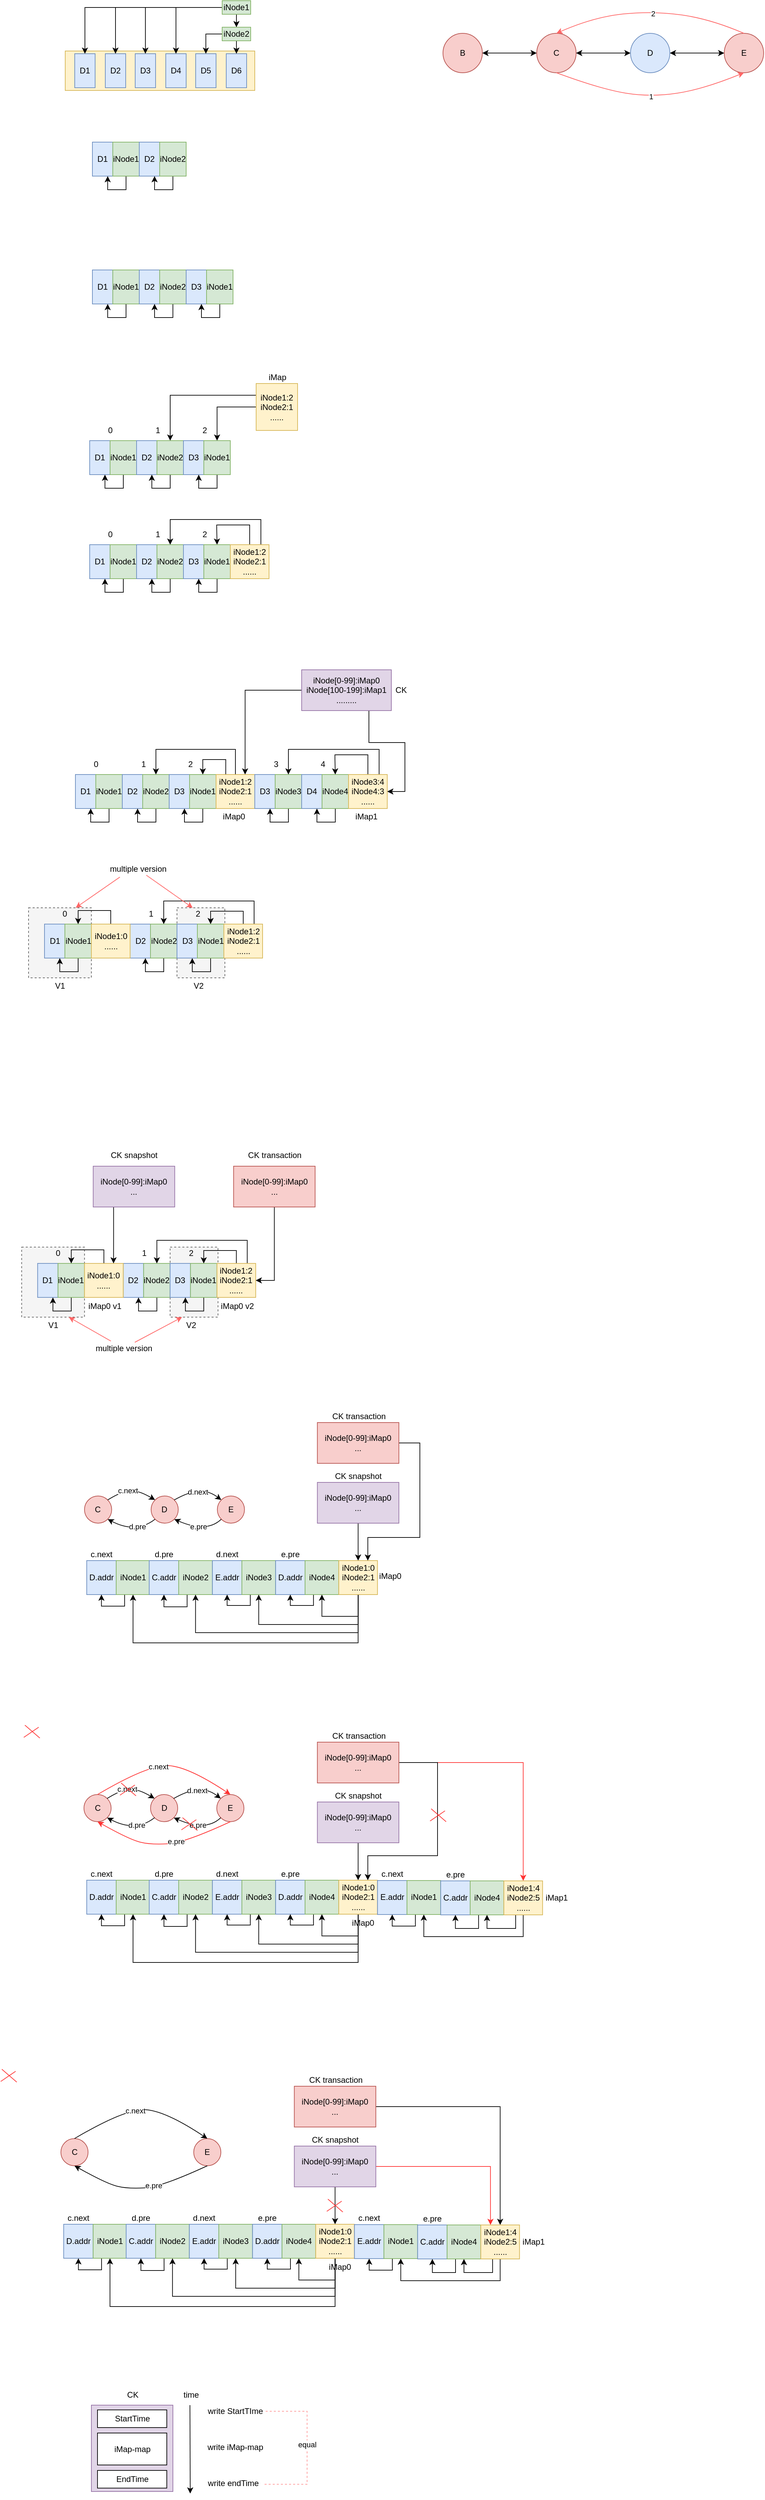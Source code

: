 <mxfile version="19.0.3" type="device"><diagram id="mho6ZCY_9qYysm0xMl-8" name="第 1 页"><mxGraphModel dx="814" dy="534" grid="0" gridSize="10" guides="1" tooltips="1" connect="1" arrows="1" fold="1" page="0" pageScale="1" pageWidth="827" pageHeight="1169" math="0" shadow="0"><root><mxCell id="0"/><mxCell id="1" parent="0"/><mxCell id="ZzCnzDDglhMk52raE2Vz-143" value="" style="rounded=0;whiteSpace=wrap;html=1;fillColor=#f5f5f5;fontColor=#333333;strokeColor=#666666;dashed=1;" parent="1" vertex="1"><mxGeometry x="340.5" y="1525.96" width="70.5" height="103" as="geometry"/></mxCell><mxCell id="ZzCnzDDglhMk52raE2Vz-141" value="" style="rounded=0;whiteSpace=wrap;html=1;fillColor=#f5f5f5;fontColor=#333333;strokeColor=#666666;dashed=1;" parent="1" vertex="1"><mxGeometry x="122" y="1525.96" width="92.5" height="103" as="geometry"/></mxCell><mxCell id="yEvSKuInoJzFRFsukNz9-1" value="" style="rounded=0;whiteSpace=wrap;html=1;fillColor=#fff2cc;strokeColor=#d6b656;" parent="1" vertex="1"><mxGeometry x="176" y="266" width="279" height="58" as="geometry"/></mxCell><mxCell id="yEvSKuInoJzFRFsukNz9-7" value="D1" style="rounded=0;whiteSpace=wrap;html=1;fillColor=#dae8fc;strokeColor=#6c8ebf;" parent="1" vertex="1"><mxGeometry x="190" y="270" width="30" height="50" as="geometry"/></mxCell><mxCell id="yEvSKuInoJzFRFsukNz9-8" value="D2" style="rounded=0;whiteSpace=wrap;html=1;fillColor=#dae8fc;strokeColor=#6c8ebf;" parent="1" vertex="1"><mxGeometry x="235" y="270" width="30" height="50" as="geometry"/></mxCell><mxCell id="yEvSKuInoJzFRFsukNz9-9" value="D3" style="rounded=0;whiteSpace=wrap;html=1;fillColor=#dae8fc;strokeColor=#6c8ebf;" parent="1" vertex="1"><mxGeometry x="279" y="270" width="30" height="50" as="geometry"/></mxCell><mxCell id="yEvSKuInoJzFRFsukNz9-10" value="D4" style="rounded=0;whiteSpace=wrap;html=1;fillColor=#dae8fc;strokeColor=#6c8ebf;" parent="1" vertex="1"><mxGeometry x="324" y="270" width="30" height="50" as="geometry"/></mxCell><mxCell id="yEvSKuInoJzFRFsukNz9-16" style="edgeStyle=orthogonalEdgeStyle;rounded=0;orthogonalLoop=1;jettySize=auto;html=1;entryX=0.5;entryY=0;entryDx=0;entryDy=0;" parent="1" source="yEvSKuInoJzFRFsukNz9-11" target="yEvSKuInoJzFRFsukNz9-7" edge="1"><mxGeometry relative="1" as="geometry"/></mxCell><mxCell id="yEvSKuInoJzFRFsukNz9-17" style="edgeStyle=orthogonalEdgeStyle;rounded=0;orthogonalLoop=1;jettySize=auto;html=1;entryX=0.5;entryY=0;entryDx=0;entryDy=0;" parent="1" source="yEvSKuInoJzFRFsukNz9-11" target="yEvSKuInoJzFRFsukNz9-8" edge="1"><mxGeometry relative="1" as="geometry"/></mxCell><mxCell id="yEvSKuInoJzFRFsukNz9-18" style="edgeStyle=orthogonalEdgeStyle;rounded=0;orthogonalLoop=1;jettySize=auto;html=1;entryX=0.5;entryY=0;entryDx=0;entryDy=0;" parent="1" source="yEvSKuInoJzFRFsukNz9-11" target="yEvSKuInoJzFRFsukNz9-9" edge="1"><mxGeometry relative="1" as="geometry"/></mxCell><mxCell id="yEvSKuInoJzFRFsukNz9-19" style="edgeStyle=orthogonalEdgeStyle;rounded=0;orthogonalLoop=1;jettySize=auto;html=1;entryX=0.5;entryY=0;entryDx=0;entryDy=0;" parent="1" source="yEvSKuInoJzFRFsukNz9-11" target="yEvSKuInoJzFRFsukNz9-10" edge="1"><mxGeometry relative="1" as="geometry"/></mxCell><mxCell id="yEvSKuInoJzFRFsukNz9-21" style="edgeStyle=orthogonalEdgeStyle;rounded=0;orthogonalLoop=1;jettySize=auto;html=1;entryX=0.5;entryY=0;entryDx=0;entryDy=0;" parent="1" source="yEvSKuInoJzFRFsukNz9-11" target="yEvSKuInoJzFRFsukNz9-24" edge="1"><mxGeometry relative="1" as="geometry"><mxPoint x="437" y="200" as="targetPoint"/></mxGeometry></mxCell><mxCell id="yEvSKuInoJzFRFsukNz9-11" value="iNode1" style="rounded=0;whiteSpace=wrap;html=1;fillColor=#d5e8d4;strokeColor=#82b366;" parent="1" vertex="1"><mxGeometry x="407" y="192" width="42" height="20" as="geometry"/></mxCell><mxCell id="yEvSKuInoJzFRFsukNz9-12" value="D5" style="rounded=0;whiteSpace=wrap;html=1;fillColor=#dae8fc;strokeColor=#6c8ebf;" parent="1" vertex="1"><mxGeometry x="368" y="270" width="30" height="50" as="geometry"/></mxCell><mxCell id="yEvSKuInoJzFRFsukNz9-13" value="D6" style="rounded=0;whiteSpace=wrap;html=1;fillColor=#dae8fc;strokeColor=#6c8ebf;" parent="1" vertex="1"><mxGeometry x="413" y="270" width="30" height="50" as="geometry"/></mxCell><mxCell id="yEvSKuInoJzFRFsukNz9-22" style="edgeStyle=orthogonalEdgeStyle;rounded=0;orthogonalLoop=1;jettySize=auto;html=1;entryX=0.5;entryY=0;entryDx=0;entryDy=0;exitX=0;exitY=0.5;exitDx=0;exitDy=0;" parent="1" source="yEvSKuInoJzFRFsukNz9-24" target="yEvSKuInoJzFRFsukNz9-12" edge="1"><mxGeometry relative="1" as="geometry"><mxPoint x="400" y="218" as="sourcePoint"/></mxGeometry></mxCell><mxCell id="yEvSKuInoJzFRFsukNz9-23" style="edgeStyle=orthogonalEdgeStyle;rounded=0;orthogonalLoop=1;jettySize=auto;html=1;entryX=0.5;entryY=0;entryDx=0;entryDy=0;exitX=0.5;exitY=1;exitDx=0;exitDy=0;" parent="1" source="yEvSKuInoJzFRFsukNz9-24" target="yEvSKuInoJzFRFsukNz9-13" edge="1"><mxGeometry relative="1" as="geometry"><mxPoint x="428" y="229" as="sourcePoint"/></mxGeometry></mxCell><mxCell id="yEvSKuInoJzFRFsukNz9-24" value="iNode2" style="rounded=0;whiteSpace=wrap;html=1;fillColor=#d5e8d4;strokeColor=#82b366;" parent="1" vertex="1"><mxGeometry x="407" y="231" width="42" height="20" as="geometry"/></mxCell><mxCell id="ZzCnzDDglhMk52raE2Vz-4" value="D1" style="rounded=0;whiteSpace=wrap;html=1;fillColor=#dae8fc;strokeColor=#6c8ebf;" parent="1" vertex="1"><mxGeometry x="216" y="400" width="30" height="50" as="geometry"/></mxCell><mxCell id="ZzCnzDDglhMk52raE2Vz-6" style="edgeStyle=orthogonalEdgeStyle;rounded=0;orthogonalLoop=1;jettySize=auto;html=1;entryX=0.75;entryY=1;entryDx=0;entryDy=0;exitX=0.5;exitY=1;exitDx=0;exitDy=0;" parent="1" source="ZzCnzDDglhMk52raE2Vz-5" target="ZzCnzDDglhMk52raE2Vz-4" edge="1"><mxGeometry relative="1" as="geometry"><Array as="points"><mxPoint x="266" y="470"/><mxPoint x="239" y="470"/></Array></mxGeometry></mxCell><mxCell id="ZzCnzDDglhMk52raE2Vz-5" value="iNode1" style="rounded=0;whiteSpace=wrap;html=1;fillColor=#d5e8d4;strokeColor=#82b366;" parent="1" vertex="1"><mxGeometry x="246" y="400" width="39" height="50" as="geometry"/></mxCell><mxCell id="ZzCnzDDglhMk52raE2Vz-15" value="D2" style="rounded=0;whiteSpace=wrap;html=1;fillColor=#dae8fc;strokeColor=#6c8ebf;" parent="1" vertex="1"><mxGeometry x="285" y="400" width="30" height="50" as="geometry"/></mxCell><mxCell id="ZzCnzDDglhMk52raE2Vz-16" style="edgeStyle=orthogonalEdgeStyle;rounded=0;orthogonalLoop=1;jettySize=auto;html=1;entryX=0.75;entryY=1;entryDx=0;entryDy=0;exitX=0.5;exitY=1;exitDx=0;exitDy=0;" parent="1" source="ZzCnzDDglhMk52raE2Vz-17" target="ZzCnzDDglhMk52raE2Vz-15" edge="1"><mxGeometry relative="1" as="geometry"><Array as="points"><mxPoint x="335" y="470"/><mxPoint x="308" y="470"/></Array></mxGeometry></mxCell><mxCell id="ZzCnzDDglhMk52raE2Vz-17" value="iNode2" style="rounded=0;whiteSpace=wrap;html=1;fillColor=#d5e8d4;strokeColor=#82b366;" parent="1" vertex="1"><mxGeometry x="315" y="400" width="39" height="50" as="geometry"/></mxCell><mxCell id="ZzCnzDDglhMk52raE2Vz-21" value="D1" style="rounded=0;whiteSpace=wrap;html=1;fillColor=#dae8fc;strokeColor=#6c8ebf;" parent="1" vertex="1"><mxGeometry x="216" y="588" width="30" height="50" as="geometry"/></mxCell><mxCell id="ZzCnzDDglhMk52raE2Vz-22" style="edgeStyle=orthogonalEdgeStyle;rounded=0;orthogonalLoop=1;jettySize=auto;html=1;entryX=0.75;entryY=1;entryDx=0;entryDy=0;exitX=0.5;exitY=1;exitDx=0;exitDy=0;" parent="1" source="ZzCnzDDglhMk52raE2Vz-23" target="ZzCnzDDglhMk52raE2Vz-21" edge="1"><mxGeometry relative="1" as="geometry"><Array as="points"><mxPoint x="266" y="658"/><mxPoint x="239" y="658"/></Array></mxGeometry></mxCell><mxCell id="ZzCnzDDglhMk52raE2Vz-23" value="iNode1" style="rounded=0;whiteSpace=wrap;html=1;fillColor=#d5e8d4;strokeColor=#82b366;" parent="1" vertex="1"><mxGeometry x="246" y="588" width="39" height="50" as="geometry"/></mxCell><mxCell id="ZzCnzDDglhMk52raE2Vz-24" value="D2" style="rounded=0;whiteSpace=wrap;html=1;fillColor=#dae8fc;strokeColor=#6c8ebf;" parent="1" vertex="1"><mxGeometry x="285" y="588" width="30" height="50" as="geometry"/></mxCell><mxCell id="ZzCnzDDglhMk52raE2Vz-25" style="edgeStyle=orthogonalEdgeStyle;rounded=0;orthogonalLoop=1;jettySize=auto;html=1;entryX=0.75;entryY=1;entryDx=0;entryDy=0;exitX=0.5;exitY=1;exitDx=0;exitDy=0;" parent="1" source="ZzCnzDDglhMk52raE2Vz-26" target="ZzCnzDDglhMk52raE2Vz-24" edge="1"><mxGeometry relative="1" as="geometry"><Array as="points"><mxPoint x="335" y="658"/><mxPoint x="308" y="658"/></Array></mxGeometry></mxCell><mxCell id="ZzCnzDDglhMk52raE2Vz-26" value="iNode2" style="rounded=0;whiteSpace=wrap;html=1;fillColor=#d5e8d4;strokeColor=#82b366;" parent="1" vertex="1"><mxGeometry x="315" y="588" width="39" height="50" as="geometry"/></mxCell><mxCell id="ZzCnzDDglhMk52raE2Vz-27" value="D3" style="rounded=0;whiteSpace=wrap;html=1;fillColor=#dae8fc;strokeColor=#6c8ebf;" parent="1" vertex="1"><mxGeometry x="354" y="588" width="30" height="50" as="geometry"/></mxCell><mxCell id="ZzCnzDDglhMk52raE2Vz-28" style="edgeStyle=orthogonalEdgeStyle;rounded=0;orthogonalLoop=1;jettySize=auto;html=1;entryX=0.75;entryY=1;entryDx=0;entryDy=0;exitX=0.5;exitY=1;exitDx=0;exitDy=0;" parent="1" source="ZzCnzDDglhMk52raE2Vz-29" target="ZzCnzDDglhMk52raE2Vz-27" edge="1"><mxGeometry relative="1" as="geometry"><Array as="points"><mxPoint x="404" y="658"/><mxPoint x="377" y="658"/></Array></mxGeometry></mxCell><mxCell id="ZzCnzDDglhMk52raE2Vz-29" value="iNode1" style="rounded=0;whiteSpace=wrap;html=1;fillColor=#d5e8d4;strokeColor=#82b366;" parent="1" vertex="1"><mxGeometry x="384" y="588" width="39" height="50" as="geometry"/></mxCell><mxCell id="ZzCnzDDglhMk52raE2Vz-31" value="D1" style="rounded=0;whiteSpace=wrap;html=1;fillColor=#dae8fc;strokeColor=#6c8ebf;" parent="1" vertex="1"><mxGeometry x="212" y="839" width="30" height="50" as="geometry"/></mxCell><mxCell id="ZzCnzDDglhMk52raE2Vz-32" style="edgeStyle=orthogonalEdgeStyle;rounded=0;orthogonalLoop=1;jettySize=auto;html=1;entryX=0.75;entryY=1;entryDx=0;entryDy=0;exitX=0.5;exitY=1;exitDx=0;exitDy=0;" parent="1" source="ZzCnzDDglhMk52raE2Vz-33" target="ZzCnzDDglhMk52raE2Vz-31" edge="1"><mxGeometry relative="1" as="geometry"><Array as="points"><mxPoint x="262" y="909"/><mxPoint x="235" y="909"/></Array></mxGeometry></mxCell><mxCell id="ZzCnzDDglhMk52raE2Vz-33" value="iNode1" style="rounded=0;whiteSpace=wrap;html=1;fillColor=#d5e8d4;strokeColor=#82b366;" parent="1" vertex="1"><mxGeometry x="242" y="839" width="39" height="50" as="geometry"/></mxCell><mxCell id="ZzCnzDDglhMk52raE2Vz-34" value="D2" style="rounded=0;whiteSpace=wrap;html=1;fillColor=#dae8fc;strokeColor=#6c8ebf;" parent="1" vertex="1"><mxGeometry x="281" y="839" width="30" height="50" as="geometry"/></mxCell><mxCell id="ZzCnzDDglhMk52raE2Vz-35" style="edgeStyle=orthogonalEdgeStyle;rounded=0;orthogonalLoop=1;jettySize=auto;html=1;entryX=0.75;entryY=1;entryDx=0;entryDy=0;exitX=0.5;exitY=1;exitDx=0;exitDy=0;" parent="1" source="ZzCnzDDglhMk52raE2Vz-36" target="ZzCnzDDglhMk52raE2Vz-34" edge="1"><mxGeometry relative="1" as="geometry"><Array as="points"><mxPoint x="331" y="909"/><mxPoint x="304" y="909"/></Array></mxGeometry></mxCell><mxCell id="ZzCnzDDglhMk52raE2Vz-36" value="iNode2" style="rounded=0;whiteSpace=wrap;html=1;fillColor=#d5e8d4;strokeColor=#82b366;" parent="1" vertex="1"><mxGeometry x="311" y="839" width="39" height="50" as="geometry"/></mxCell><mxCell id="ZzCnzDDglhMk52raE2Vz-37" value="D3" style="rounded=0;whiteSpace=wrap;html=1;fillColor=#dae8fc;strokeColor=#6c8ebf;" parent="1" vertex="1"><mxGeometry x="350" y="839" width="30" height="50" as="geometry"/></mxCell><mxCell id="ZzCnzDDglhMk52raE2Vz-38" style="edgeStyle=orthogonalEdgeStyle;rounded=0;orthogonalLoop=1;jettySize=auto;html=1;entryX=0.75;entryY=1;entryDx=0;entryDy=0;exitX=0.5;exitY=1;exitDx=0;exitDy=0;" parent="1" source="ZzCnzDDglhMk52raE2Vz-39" target="ZzCnzDDglhMk52raE2Vz-37" edge="1"><mxGeometry relative="1" as="geometry"><Array as="points"><mxPoint x="400" y="909"/><mxPoint x="373" y="909"/></Array></mxGeometry></mxCell><mxCell id="ZzCnzDDglhMk52raE2Vz-39" value="iNode1" style="rounded=0;whiteSpace=wrap;html=1;fillColor=#d5e8d4;strokeColor=#82b366;" parent="1" vertex="1"><mxGeometry x="380" y="839" width="39" height="50" as="geometry"/></mxCell><mxCell id="ZzCnzDDglhMk52raE2Vz-48" style="edgeStyle=orthogonalEdgeStyle;rounded=0;orthogonalLoop=1;jettySize=auto;html=1;entryX=0.5;entryY=0;entryDx=0;entryDy=0;strokeColor=default;" parent="1" source="ZzCnzDDglhMk52raE2Vz-40" target="ZzCnzDDglhMk52raE2Vz-39" edge="1"><mxGeometry relative="1" as="geometry"/></mxCell><mxCell id="ZzCnzDDglhMk52raE2Vz-49" style="edgeStyle=orthogonalEdgeStyle;rounded=0;orthogonalLoop=1;jettySize=auto;html=1;exitX=0;exitY=0.25;exitDx=0;exitDy=0;entryX=0.5;entryY=0;entryDx=0;entryDy=0;strokeColor=default;" parent="1" source="ZzCnzDDglhMk52raE2Vz-40" target="ZzCnzDDglhMk52raE2Vz-36" edge="1"><mxGeometry relative="1" as="geometry"/></mxCell><mxCell id="ZzCnzDDglhMk52raE2Vz-40" value="iNode1:2&lt;br&gt;iNode2:1&lt;br&gt;......" style="rounded=0;whiteSpace=wrap;html=1;fillColor=#fff2cc;strokeColor=#d6b656;" parent="1" vertex="1"><mxGeometry x="457" y="755" width="61" height="69" as="geometry"/></mxCell><mxCell id="ZzCnzDDglhMk52raE2Vz-41" value="iMap" style="text;html=1;align=center;verticalAlign=middle;resizable=0;points=[];autosize=1;strokeColor=none;fillColor=none;" parent="1" vertex="1"><mxGeometry x="469.5" y="737" width="36" height="18" as="geometry"/></mxCell><mxCell id="ZzCnzDDglhMk52raE2Vz-45" value="0" style="text;html=1;align=center;verticalAlign=middle;resizable=0;points=[];autosize=1;strokeColor=none;fillColor=none;" parent="1" vertex="1"><mxGeometry x="233" y="815" width="17" height="18" as="geometry"/></mxCell><mxCell id="ZzCnzDDglhMk52raE2Vz-46" value="1" style="text;html=1;align=center;verticalAlign=middle;resizable=0;points=[];autosize=1;strokeColor=none;fillColor=none;" parent="1" vertex="1"><mxGeometry x="303" y="815" width="17" height="18" as="geometry"/></mxCell><mxCell id="ZzCnzDDglhMk52raE2Vz-47" value="2" style="text;html=1;align=center;verticalAlign=middle;resizable=0;points=[];autosize=1;strokeColor=none;fillColor=none;" parent="1" vertex="1"><mxGeometry x="372" y="815" width="17" height="18" as="geometry"/></mxCell><mxCell id="ZzCnzDDglhMk52raE2Vz-50" value="D1" style="rounded=0;whiteSpace=wrap;html=1;fillColor=#dae8fc;strokeColor=#6c8ebf;" parent="1" vertex="1"><mxGeometry x="212" y="992" width="30" height="50" as="geometry"/></mxCell><mxCell id="ZzCnzDDglhMk52raE2Vz-51" style="edgeStyle=orthogonalEdgeStyle;rounded=0;orthogonalLoop=1;jettySize=auto;html=1;entryX=0.75;entryY=1;entryDx=0;entryDy=0;exitX=0.5;exitY=1;exitDx=0;exitDy=0;" parent="1" source="ZzCnzDDglhMk52raE2Vz-52" target="ZzCnzDDglhMk52raE2Vz-50" edge="1"><mxGeometry relative="1" as="geometry"><Array as="points"><mxPoint x="262" y="1062"/><mxPoint x="235" y="1062"/></Array></mxGeometry></mxCell><mxCell id="ZzCnzDDglhMk52raE2Vz-52" value="iNode1" style="rounded=0;whiteSpace=wrap;html=1;fillColor=#d5e8d4;strokeColor=#82b366;" parent="1" vertex="1"><mxGeometry x="242" y="992" width="39" height="50" as="geometry"/></mxCell><mxCell id="ZzCnzDDglhMk52raE2Vz-53" value="D2" style="rounded=0;whiteSpace=wrap;html=1;fillColor=#dae8fc;strokeColor=#6c8ebf;" parent="1" vertex="1"><mxGeometry x="281" y="992" width="30" height="50" as="geometry"/></mxCell><mxCell id="ZzCnzDDglhMk52raE2Vz-54" style="edgeStyle=orthogonalEdgeStyle;rounded=0;orthogonalLoop=1;jettySize=auto;html=1;entryX=0.75;entryY=1;entryDx=0;entryDy=0;exitX=0.5;exitY=1;exitDx=0;exitDy=0;" parent="1" source="ZzCnzDDglhMk52raE2Vz-55" target="ZzCnzDDglhMk52raE2Vz-53" edge="1"><mxGeometry relative="1" as="geometry"><Array as="points"><mxPoint x="331" y="1062"/><mxPoint x="304" y="1062"/></Array></mxGeometry></mxCell><mxCell id="ZzCnzDDglhMk52raE2Vz-55" value="iNode2" style="rounded=0;whiteSpace=wrap;html=1;fillColor=#d5e8d4;strokeColor=#82b366;" parent="1" vertex="1"><mxGeometry x="311" y="992" width="39" height="50" as="geometry"/></mxCell><mxCell id="ZzCnzDDglhMk52raE2Vz-56" value="D3" style="rounded=0;whiteSpace=wrap;html=1;fillColor=#dae8fc;strokeColor=#6c8ebf;" parent="1" vertex="1"><mxGeometry x="350" y="992" width="30" height="50" as="geometry"/></mxCell><mxCell id="ZzCnzDDglhMk52raE2Vz-57" style="edgeStyle=orthogonalEdgeStyle;rounded=0;orthogonalLoop=1;jettySize=auto;html=1;entryX=0.75;entryY=1;entryDx=0;entryDy=0;exitX=0.5;exitY=1;exitDx=0;exitDy=0;" parent="1" source="ZzCnzDDglhMk52raE2Vz-58" target="ZzCnzDDglhMk52raE2Vz-56" edge="1"><mxGeometry relative="1" as="geometry"><Array as="points"><mxPoint x="400" y="1062"/><mxPoint x="373" y="1062"/></Array></mxGeometry></mxCell><mxCell id="ZzCnzDDglhMk52raE2Vz-58" value="iNode1" style="rounded=0;whiteSpace=wrap;html=1;fillColor=#d5e8d4;strokeColor=#82b366;" parent="1" vertex="1"><mxGeometry x="380" y="992" width="39" height="50" as="geometry"/></mxCell><mxCell id="ZzCnzDDglhMk52raE2Vz-59" value="0" style="text;html=1;align=center;verticalAlign=middle;resizable=0;points=[];autosize=1;strokeColor=none;fillColor=none;" parent="1" vertex="1"><mxGeometry x="233" y="968" width="17" height="18" as="geometry"/></mxCell><mxCell id="ZzCnzDDglhMk52raE2Vz-60" value="1" style="text;html=1;align=center;verticalAlign=middle;resizable=0;points=[];autosize=1;strokeColor=none;fillColor=none;" parent="1" vertex="1"><mxGeometry x="303" y="968" width="17" height="18" as="geometry"/></mxCell><mxCell id="ZzCnzDDglhMk52raE2Vz-61" value="2" style="text;html=1;align=center;verticalAlign=middle;resizable=0;points=[];autosize=1;strokeColor=none;fillColor=none;" parent="1" vertex="1"><mxGeometry x="372" y="968" width="17" height="18" as="geometry"/></mxCell><mxCell id="ZzCnzDDglhMk52raE2Vz-63" style="edgeStyle=orthogonalEdgeStyle;rounded=0;orthogonalLoop=1;jettySize=auto;html=1;entryX=0.5;entryY=0;entryDx=0;entryDy=0;strokeColor=default;" parent="1" source="ZzCnzDDglhMk52raE2Vz-62" target="ZzCnzDDglhMk52raE2Vz-55" edge="1"><mxGeometry relative="1" as="geometry"><Array as="points"><mxPoint x="464" y="955"/><mxPoint x="331" y="955"/></Array></mxGeometry></mxCell><mxCell id="ZzCnzDDglhMk52raE2Vz-64" style="edgeStyle=orthogonalEdgeStyle;rounded=0;orthogonalLoop=1;jettySize=auto;html=1;exitX=0.5;exitY=0;exitDx=0;exitDy=0;entryX=0.5;entryY=0;entryDx=0;entryDy=0;strokeColor=default;" parent="1" source="ZzCnzDDglhMk52raE2Vz-62" target="ZzCnzDDglhMk52raE2Vz-58" edge="1"><mxGeometry relative="1" as="geometry"><Array as="points"><mxPoint x="448" y="963"/><mxPoint x="399" y="963"/><mxPoint x="399" y="969"/></Array></mxGeometry></mxCell><mxCell id="ZzCnzDDglhMk52raE2Vz-62" value="iNode1:2&lt;br&gt;iNode2:1&lt;br&gt;......" style="rounded=0;whiteSpace=wrap;html=1;fillColor=#fff2cc;strokeColor=#d6b656;" parent="1" vertex="1"><mxGeometry x="419" y="992" width="57" height="50" as="geometry"/></mxCell><mxCell id="ZzCnzDDglhMk52raE2Vz-80" value="D1" style="rounded=0;whiteSpace=wrap;html=1;fillColor=#dae8fc;strokeColor=#6c8ebf;" parent="1" vertex="1"><mxGeometry x="191" y="1330" width="30" height="50" as="geometry"/></mxCell><mxCell id="ZzCnzDDglhMk52raE2Vz-81" style="edgeStyle=orthogonalEdgeStyle;rounded=0;orthogonalLoop=1;jettySize=auto;html=1;entryX=0.75;entryY=1;entryDx=0;entryDy=0;exitX=0.5;exitY=1;exitDx=0;exitDy=0;" parent="1" source="ZzCnzDDglhMk52raE2Vz-82" target="ZzCnzDDglhMk52raE2Vz-80" edge="1"><mxGeometry relative="1" as="geometry"><Array as="points"><mxPoint x="241" y="1400"/><mxPoint x="214" y="1400"/></Array></mxGeometry></mxCell><mxCell id="ZzCnzDDglhMk52raE2Vz-82" value="iNode1" style="rounded=0;whiteSpace=wrap;html=1;fillColor=#d5e8d4;strokeColor=#82b366;" parent="1" vertex="1"><mxGeometry x="221" y="1330" width="39" height="50" as="geometry"/></mxCell><mxCell id="ZzCnzDDglhMk52raE2Vz-83" value="D2" style="rounded=0;whiteSpace=wrap;html=1;fillColor=#dae8fc;strokeColor=#6c8ebf;" parent="1" vertex="1"><mxGeometry x="260" y="1330" width="30" height="50" as="geometry"/></mxCell><mxCell id="ZzCnzDDglhMk52raE2Vz-84" style="edgeStyle=orthogonalEdgeStyle;rounded=0;orthogonalLoop=1;jettySize=auto;html=1;entryX=0.75;entryY=1;entryDx=0;entryDy=0;exitX=0.5;exitY=1;exitDx=0;exitDy=0;" parent="1" source="ZzCnzDDglhMk52raE2Vz-85" target="ZzCnzDDglhMk52raE2Vz-83" edge="1"><mxGeometry relative="1" as="geometry"><Array as="points"><mxPoint x="310" y="1400"/><mxPoint x="283" y="1400"/></Array></mxGeometry></mxCell><mxCell id="ZzCnzDDglhMk52raE2Vz-85" value="iNode2" style="rounded=0;whiteSpace=wrap;html=1;fillColor=#d5e8d4;strokeColor=#82b366;" parent="1" vertex="1"><mxGeometry x="290" y="1330" width="39" height="50" as="geometry"/></mxCell><mxCell id="ZzCnzDDglhMk52raE2Vz-86" value="D3" style="rounded=0;whiteSpace=wrap;html=1;fillColor=#dae8fc;strokeColor=#6c8ebf;" parent="1" vertex="1"><mxGeometry x="329" y="1330" width="30" height="50" as="geometry"/></mxCell><mxCell id="ZzCnzDDglhMk52raE2Vz-87" style="edgeStyle=orthogonalEdgeStyle;rounded=0;orthogonalLoop=1;jettySize=auto;html=1;entryX=0.75;entryY=1;entryDx=0;entryDy=0;exitX=0.5;exitY=1;exitDx=0;exitDy=0;" parent="1" source="ZzCnzDDglhMk52raE2Vz-88" target="ZzCnzDDglhMk52raE2Vz-86" edge="1"><mxGeometry relative="1" as="geometry"><Array as="points"><mxPoint x="379" y="1400"/><mxPoint x="352" y="1400"/></Array></mxGeometry></mxCell><mxCell id="ZzCnzDDglhMk52raE2Vz-88" value="iNode1" style="rounded=0;whiteSpace=wrap;html=1;fillColor=#d5e8d4;strokeColor=#82b366;" parent="1" vertex="1"><mxGeometry x="359" y="1330" width="39" height="50" as="geometry"/></mxCell><mxCell id="ZzCnzDDglhMk52raE2Vz-89" value="0" style="text;html=1;align=center;verticalAlign=middle;resizable=0;points=[];autosize=1;strokeColor=none;fillColor=none;" parent="1" vertex="1"><mxGeometry x="212" y="1306" width="17" height="18" as="geometry"/></mxCell><mxCell id="ZzCnzDDglhMk52raE2Vz-90" value="1" style="text;html=1;align=center;verticalAlign=middle;resizable=0;points=[];autosize=1;strokeColor=none;fillColor=none;" parent="1" vertex="1"><mxGeometry x="282" y="1306" width="17" height="18" as="geometry"/></mxCell><mxCell id="ZzCnzDDglhMk52raE2Vz-91" value="2" style="text;html=1;align=center;verticalAlign=middle;resizable=0;points=[];autosize=1;strokeColor=none;fillColor=none;" parent="1" vertex="1"><mxGeometry x="351" y="1306" width="17" height="18" as="geometry"/></mxCell><mxCell id="ZzCnzDDglhMk52raE2Vz-92" style="edgeStyle=orthogonalEdgeStyle;rounded=0;orthogonalLoop=1;jettySize=auto;html=1;entryX=0.5;entryY=0;entryDx=0;entryDy=0;strokeColor=default;exitX=0.5;exitY=0;exitDx=0;exitDy=0;" parent="1" source="ZzCnzDDglhMk52raE2Vz-94" target="ZzCnzDDglhMk52raE2Vz-85" edge="1"><mxGeometry relative="1" as="geometry"><Array as="points"><mxPoint x="426" y="1293"/><mxPoint x="310" y="1293"/></Array></mxGeometry></mxCell><mxCell id="ZzCnzDDglhMk52raE2Vz-112" style="edgeStyle=orthogonalEdgeStyle;rounded=0;orthogonalLoop=1;jettySize=auto;html=1;exitX=0.25;exitY=0;exitDx=0;exitDy=0;entryX=0.5;entryY=0;entryDx=0;entryDy=0;strokeColor=default;" parent="1" source="ZzCnzDDglhMk52raE2Vz-94" target="ZzCnzDDglhMk52raE2Vz-88" edge="1"><mxGeometry relative="1" as="geometry"><Array as="points"><mxPoint x="412" y="1308"/><mxPoint x="378" y="1308"/></Array></mxGeometry></mxCell><mxCell id="ZzCnzDDglhMk52raE2Vz-94" value="iNode1:2&lt;br&gt;iNode2:1&lt;br&gt;......" style="rounded=0;whiteSpace=wrap;html=1;fillColor=#fff2cc;strokeColor=#d6b656;" parent="1" vertex="1"><mxGeometry x="398" y="1330" width="57" height="50" as="geometry"/></mxCell><mxCell id="ZzCnzDDglhMk52raE2Vz-95" value="iMap0" style="text;html=1;align=center;verticalAlign=middle;resizable=0;points=[];autosize=1;strokeColor=none;fillColor=none;" parent="1" vertex="1"><mxGeometry x="402" y="1383" width="43" height="18" as="geometry"/></mxCell><mxCell id="ZzCnzDDglhMk52raE2Vz-96" value="D3" style="rounded=0;whiteSpace=wrap;html=1;fillColor=#dae8fc;strokeColor=#6c8ebf;" parent="1" vertex="1"><mxGeometry x="455" y="1330" width="30" height="50" as="geometry"/></mxCell><mxCell id="ZzCnzDDglhMk52raE2Vz-97" style="edgeStyle=orthogonalEdgeStyle;rounded=0;orthogonalLoop=1;jettySize=auto;html=1;entryX=0.75;entryY=1;entryDx=0;entryDy=0;exitX=0.5;exitY=1;exitDx=0;exitDy=0;" parent="1" source="ZzCnzDDglhMk52raE2Vz-98" target="ZzCnzDDglhMk52raE2Vz-96" edge="1"><mxGeometry relative="1" as="geometry"><Array as="points"><mxPoint x="505" y="1400"/><mxPoint x="478" y="1400"/></Array></mxGeometry></mxCell><mxCell id="ZzCnzDDglhMk52raE2Vz-98" value="iNode3" style="rounded=0;whiteSpace=wrap;html=1;fillColor=#d5e8d4;strokeColor=#82b366;" parent="1" vertex="1"><mxGeometry x="485" y="1330" width="39" height="50" as="geometry"/></mxCell><mxCell id="ZzCnzDDglhMk52raE2Vz-99" value="D4" style="rounded=0;whiteSpace=wrap;html=1;fillColor=#dae8fc;strokeColor=#6c8ebf;" parent="1" vertex="1"><mxGeometry x="524" y="1330" width="30" height="50" as="geometry"/></mxCell><mxCell id="ZzCnzDDglhMk52raE2Vz-100" style="edgeStyle=orthogonalEdgeStyle;rounded=0;orthogonalLoop=1;jettySize=auto;html=1;entryX=0.75;entryY=1;entryDx=0;entryDy=0;exitX=0.5;exitY=1;exitDx=0;exitDy=0;" parent="1" source="ZzCnzDDglhMk52raE2Vz-101" target="ZzCnzDDglhMk52raE2Vz-99" edge="1"><mxGeometry relative="1" as="geometry"><Array as="points"><mxPoint x="574" y="1400"/><mxPoint x="547" y="1400"/></Array></mxGeometry></mxCell><mxCell id="ZzCnzDDglhMk52raE2Vz-101" value="iNode4" style="rounded=0;whiteSpace=wrap;html=1;fillColor=#d5e8d4;strokeColor=#82b366;" parent="1" vertex="1"><mxGeometry x="554" y="1330" width="39" height="50" as="geometry"/></mxCell><mxCell id="ZzCnzDDglhMk52raE2Vz-102" value="3" style="text;html=1;align=center;verticalAlign=middle;resizable=0;points=[];autosize=1;strokeColor=none;fillColor=none;" parent="1" vertex="1"><mxGeometry x="477" y="1306" width="17" height="18" as="geometry"/></mxCell><mxCell id="ZzCnzDDglhMk52raE2Vz-103" value="4" style="text;html=1;align=center;verticalAlign=middle;resizable=0;points=[];autosize=1;strokeColor=none;fillColor=none;" parent="1" vertex="1"><mxGeometry x="546" y="1306" width="17" height="18" as="geometry"/></mxCell><mxCell id="ZzCnzDDglhMk52raE2Vz-104" style="edgeStyle=orthogonalEdgeStyle;rounded=0;orthogonalLoop=1;jettySize=auto;html=1;entryX=0.5;entryY=0;entryDx=0;entryDy=0;strokeColor=default;" parent="1" source="ZzCnzDDglhMk52raE2Vz-106" target="ZzCnzDDglhMk52raE2Vz-98" edge="1"><mxGeometry relative="1" as="geometry"><Array as="points"><mxPoint x="638" y="1293"/><mxPoint x="505" y="1293"/></Array></mxGeometry></mxCell><mxCell id="ZzCnzDDglhMk52raE2Vz-105" style="edgeStyle=orthogonalEdgeStyle;rounded=0;orthogonalLoop=1;jettySize=auto;html=1;exitX=0.5;exitY=0;exitDx=0;exitDy=0;entryX=0.5;entryY=0;entryDx=0;entryDy=0;strokeColor=default;" parent="1" source="ZzCnzDDglhMk52raE2Vz-106" target="ZzCnzDDglhMk52raE2Vz-101" edge="1"><mxGeometry relative="1" as="geometry"><Array as="points"><mxPoint x="622" y="1301"/><mxPoint x="573" y="1301"/><mxPoint x="573" y="1307"/></Array></mxGeometry></mxCell><mxCell id="ZzCnzDDglhMk52raE2Vz-106" value="iNode3:4&lt;br&gt;iNode4:3&lt;br&gt;......" style="rounded=0;whiteSpace=wrap;html=1;fillColor=#fff2cc;strokeColor=#d6b656;" parent="1" vertex="1"><mxGeometry x="593" y="1330" width="57" height="50" as="geometry"/></mxCell><mxCell id="ZzCnzDDglhMk52raE2Vz-107" value="iMap1" style="text;html=1;align=center;verticalAlign=middle;resizable=0;points=[];autosize=1;strokeColor=none;fillColor=none;" parent="1" vertex="1"><mxGeometry x="597" y="1383" width="43" height="18" as="geometry"/></mxCell><mxCell id="ZzCnzDDglhMk52raE2Vz-110" style="edgeStyle=orthogonalEdgeStyle;rounded=0;orthogonalLoop=1;jettySize=auto;html=1;entryX=1;entryY=0.5;entryDx=0;entryDy=0;strokeColor=default;exitX=0.75;exitY=1;exitDx=0;exitDy=0;" parent="1" source="ZzCnzDDglhMk52raE2Vz-108" target="ZzCnzDDglhMk52raE2Vz-106" edge="1"><mxGeometry relative="1" as="geometry"/></mxCell><mxCell id="ZzCnzDDglhMk52raE2Vz-111" style="edgeStyle=orthogonalEdgeStyle;rounded=0;orthogonalLoop=1;jettySize=auto;html=1;strokeColor=default;entryX=0.75;entryY=0;entryDx=0;entryDy=0;" parent="1" source="ZzCnzDDglhMk52raE2Vz-108" target="ZzCnzDDglhMk52raE2Vz-94" edge="1"><mxGeometry relative="1" as="geometry"><mxPoint x="471.6" y="1276.4" as="targetPoint"/></mxGeometry></mxCell><mxCell id="ZzCnzDDglhMk52raE2Vz-108" value="iNode[0-99]:iMap0&lt;br&gt;iNode[100-199]:iMap1&lt;br&gt;........." style="rounded=0;whiteSpace=wrap;html=1;fillColor=#e1d5e7;strokeColor=#9673a6;" parent="1" vertex="1"><mxGeometry x="524" y="1176" width="132" height="60" as="geometry"/></mxCell><mxCell id="ZzCnzDDglhMk52raE2Vz-109" value="CK" style="text;html=1;align=center;verticalAlign=middle;resizable=0;points=[];autosize=1;strokeColor=none;fillColor=none;" parent="1" vertex="1"><mxGeometry x="656" y="1197" width="27" height="18" as="geometry"/></mxCell><mxCell id="ZzCnzDDglhMk52raE2Vz-115" value="" style="edgeStyle=orthogonalEdgeStyle;rounded=0;orthogonalLoop=1;jettySize=auto;html=1;strokeColor=default;" parent="1" source="ZzCnzDDglhMk52raE2Vz-113" target="ZzCnzDDglhMk52raE2Vz-114" edge="1"><mxGeometry relative="1" as="geometry"/></mxCell><mxCell id="ZzCnzDDglhMk52raE2Vz-113" value="B" style="ellipse;whiteSpace=wrap;html=1;aspect=fixed;fillColor=#f8cecc;strokeColor=#b85450;" parent="1" vertex="1"><mxGeometry x="732" y="240" width="58" height="58" as="geometry"/></mxCell><mxCell id="ZzCnzDDglhMk52raE2Vz-117" value="" style="edgeStyle=orthogonalEdgeStyle;rounded=0;orthogonalLoop=1;jettySize=auto;html=1;strokeColor=default;" parent="1" source="ZzCnzDDglhMk52raE2Vz-114" target="ZzCnzDDglhMk52raE2Vz-116" edge="1"><mxGeometry relative="1" as="geometry"/></mxCell><mxCell id="ZzCnzDDglhMk52raE2Vz-120" style="edgeStyle=orthogonalEdgeStyle;rounded=0;orthogonalLoop=1;jettySize=auto;html=1;entryX=1;entryY=0.5;entryDx=0;entryDy=0;strokeColor=default;" parent="1" source="ZzCnzDDglhMk52raE2Vz-114" target="ZzCnzDDglhMk52raE2Vz-113" edge="1"><mxGeometry relative="1" as="geometry"/></mxCell><mxCell id="ZzCnzDDglhMk52raE2Vz-114" value="C" style="ellipse;whiteSpace=wrap;html=1;aspect=fixed;fillColor=#f8cecc;strokeColor=#b85450;" parent="1" vertex="1"><mxGeometry x="870" y="240" width="58" height="58" as="geometry"/></mxCell><mxCell id="ZzCnzDDglhMk52raE2Vz-119" value="" style="edgeStyle=orthogonalEdgeStyle;rounded=0;orthogonalLoop=1;jettySize=auto;html=1;strokeColor=default;" parent="1" source="ZzCnzDDglhMk52raE2Vz-116" target="ZzCnzDDglhMk52raE2Vz-118" edge="1"><mxGeometry relative="1" as="geometry"/></mxCell><mxCell id="ZzCnzDDglhMk52raE2Vz-121" style="edgeStyle=orthogonalEdgeStyle;rounded=0;orthogonalLoop=1;jettySize=auto;html=1;entryX=1;entryY=0.5;entryDx=0;entryDy=0;strokeColor=default;" parent="1" source="ZzCnzDDglhMk52raE2Vz-116" target="ZzCnzDDglhMk52raE2Vz-114" edge="1"><mxGeometry relative="1" as="geometry"/></mxCell><mxCell id="ZzCnzDDglhMk52raE2Vz-116" value="D" style="ellipse;whiteSpace=wrap;html=1;aspect=fixed;fillColor=#dae8fc;strokeColor=#6c8ebf;" parent="1" vertex="1"><mxGeometry x="1008" y="240" width="58" height="58" as="geometry"/></mxCell><mxCell id="ZzCnzDDglhMk52raE2Vz-122" style="edgeStyle=orthogonalEdgeStyle;rounded=0;orthogonalLoop=1;jettySize=auto;html=1;strokeColor=default;" parent="1" source="ZzCnzDDglhMk52raE2Vz-118" target="ZzCnzDDglhMk52raE2Vz-116" edge="1"><mxGeometry relative="1" as="geometry"/></mxCell><mxCell id="ZzCnzDDglhMk52raE2Vz-118" value="E" style="ellipse;whiteSpace=wrap;html=1;aspect=fixed;fillColor=#f8cecc;strokeColor=#b85450;" parent="1" vertex="1"><mxGeometry x="1146" y="240" width="58" height="58" as="geometry"/></mxCell><mxCell id="ZzCnzDDglhMk52raE2Vz-123" value="" style="curved=1;endArrow=classic;html=1;rounded=0;strokeColor=#FF6666;exitX=0.5;exitY=1;exitDx=0;exitDy=0;entryX=0.5;entryY=1;entryDx=0;entryDy=0;" parent="1" source="ZzCnzDDglhMk52raE2Vz-114" target="ZzCnzDDglhMk52raE2Vz-118" edge="1"><mxGeometry width="50" height="50" relative="1" as="geometry"><mxPoint x="1063" y="389" as="sourcePoint"/><mxPoint x="1113" y="339" as="targetPoint"/><Array as="points"><mxPoint x="964" y="322"/><mxPoint x="1038" y="334"/><mxPoint x="1116" y="322"/></Array></mxGeometry></mxCell><mxCell id="ZzCnzDDglhMk52raE2Vz-124" value="1" style="edgeLabel;html=1;align=center;verticalAlign=middle;resizable=0;points=[];" parent="ZzCnzDDglhMk52raE2Vz-123" vertex="1" connectable="0"><mxGeometry x="0.17" y="1" relative="1" as="geometry"><mxPoint x="-24" y="3" as="offset"/></mxGeometry></mxCell><mxCell id="ZzCnzDDglhMk52raE2Vz-125" value="2" style="curved=1;endArrow=classic;html=1;rounded=0;strokeColor=#FF6666;entryX=0.5;entryY=0;entryDx=0;entryDy=0;exitX=0.5;exitY=0;exitDx=0;exitDy=0;" parent="1" source="ZzCnzDDglhMk52raE2Vz-118" target="ZzCnzDDglhMk52raE2Vz-114" edge="1"><mxGeometry x="-0.033" y="4" width="50" height="50" relative="1" as="geometry"><mxPoint x="1050" y="208" as="sourcePoint"/><mxPoint x="1100" y="158" as="targetPoint"/><Array as="points"><mxPoint x="1126" y="219"/><mxPoint x="1041" y="207"/><mxPoint x="954" y="216"/></Array><mxPoint as="offset"/></mxGeometry></mxCell><mxCell id="ZzCnzDDglhMk52raE2Vz-126" value="D1" style="rounded=0;whiteSpace=wrap;html=1;fillColor=#dae8fc;strokeColor=#6c8ebf;" parent="1" vertex="1"><mxGeometry x="145.5" y="1549.96" width="30" height="50" as="geometry"/></mxCell><mxCell id="ZzCnzDDglhMk52raE2Vz-127" style="edgeStyle=orthogonalEdgeStyle;rounded=0;orthogonalLoop=1;jettySize=auto;html=1;entryX=0.75;entryY=1;entryDx=0;entryDy=0;exitX=0.5;exitY=1;exitDx=0;exitDy=0;" parent="1" source="ZzCnzDDglhMk52raE2Vz-128" target="ZzCnzDDglhMk52raE2Vz-126" edge="1"><mxGeometry relative="1" as="geometry"><Array as="points"><mxPoint x="195.5" y="1619.96"/><mxPoint x="168.5" y="1619.96"/></Array></mxGeometry></mxCell><mxCell id="ZzCnzDDglhMk52raE2Vz-128" value="iNode1" style="rounded=0;whiteSpace=wrap;html=1;fillColor=#d5e8d4;strokeColor=#82b366;" parent="1" vertex="1"><mxGeometry x="175.5" y="1549.96" width="39" height="50" as="geometry"/></mxCell><mxCell id="ZzCnzDDglhMk52raE2Vz-129" value="D2" style="rounded=0;whiteSpace=wrap;html=1;fillColor=#dae8fc;strokeColor=#6c8ebf;" parent="1" vertex="1"><mxGeometry x="271.5" y="1549.96" width="30" height="50" as="geometry"/></mxCell><mxCell id="ZzCnzDDglhMk52raE2Vz-130" style="edgeStyle=orthogonalEdgeStyle;rounded=0;orthogonalLoop=1;jettySize=auto;html=1;entryX=0.75;entryY=1;entryDx=0;entryDy=0;exitX=0.5;exitY=1;exitDx=0;exitDy=0;" parent="1" source="ZzCnzDDglhMk52raE2Vz-131" target="ZzCnzDDglhMk52raE2Vz-129" edge="1"><mxGeometry relative="1" as="geometry"><Array as="points"><mxPoint x="321.5" y="1619.96"/><mxPoint x="294.5" y="1619.96"/></Array></mxGeometry></mxCell><mxCell id="ZzCnzDDglhMk52raE2Vz-131" value="iNode2" style="rounded=0;whiteSpace=wrap;html=1;fillColor=#d5e8d4;strokeColor=#82b366;" parent="1" vertex="1"><mxGeometry x="301.5" y="1549.96" width="39" height="50" as="geometry"/></mxCell><mxCell id="ZzCnzDDglhMk52raE2Vz-132" value="D3" style="rounded=0;whiteSpace=wrap;html=1;fillColor=#dae8fc;strokeColor=#6c8ebf;" parent="1" vertex="1"><mxGeometry x="340.5" y="1549.96" width="30" height="50" as="geometry"/></mxCell><mxCell id="ZzCnzDDglhMk52raE2Vz-133" style="edgeStyle=orthogonalEdgeStyle;rounded=0;orthogonalLoop=1;jettySize=auto;html=1;entryX=0.75;entryY=1;entryDx=0;entryDy=0;exitX=0.5;exitY=1;exitDx=0;exitDy=0;" parent="1" source="ZzCnzDDglhMk52raE2Vz-134" target="ZzCnzDDglhMk52raE2Vz-132" edge="1"><mxGeometry relative="1" as="geometry"><Array as="points"><mxPoint x="390.5" y="1619.96"/><mxPoint x="363.5" y="1619.96"/></Array></mxGeometry></mxCell><mxCell id="ZzCnzDDglhMk52raE2Vz-134" value="iNode1" style="rounded=0;whiteSpace=wrap;html=1;fillColor=#d5e8d4;strokeColor=#82b366;" parent="1" vertex="1"><mxGeometry x="370.5" y="1549.96" width="39" height="50" as="geometry"/></mxCell><mxCell id="ZzCnzDDglhMk52raE2Vz-135" value="0" style="text;html=1;align=center;verticalAlign=middle;resizable=0;points=[];autosize=1;strokeColor=none;fillColor=none;" parent="1" vertex="1"><mxGeometry x="166.5" y="1525.96" width="17" height="18" as="geometry"/></mxCell><mxCell id="ZzCnzDDglhMk52raE2Vz-136" value="1" style="text;html=1;align=center;verticalAlign=middle;resizable=0;points=[];autosize=1;strokeColor=none;fillColor=none;" parent="1" vertex="1"><mxGeometry x="293.5" y="1525.96" width="17" height="18" as="geometry"/></mxCell><mxCell id="ZzCnzDDglhMk52raE2Vz-137" value="2" style="text;html=1;align=center;verticalAlign=middle;resizable=0;points=[];autosize=1;strokeColor=none;fillColor=none;" parent="1" vertex="1"><mxGeometry x="362.5" y="1525.96" width="17" height="18" as="geometry"/></mxCell><mxCell id="ZzCnzDDglhMk52raE2Vz-138" style="edgeStyle=orthogonalEdgeStyle;rounded=0;orthogonalLoop=1;jettySize=auto;html=1;entryX=0.5;entryY=0;entryDx=0;entryDy=0;strokeColor=default;" parent="1" source="ZzCnzDDglhMk52raE2Vz-140" target="ZzCnzDDglhMk52raE2Vz-131" edge="1"><mxGeometry relative="1" as="geometry"><Array as="points"><mxPoint x="454" y="1516"/><mxPoint x="321" y="1516"/></Array></mxGeometry></mxCell><mxCell id="ZzCnzDDglhMk52raE2Vz-139" style="edgeStyle=orthogonalEdgeStyle;rounded=0;orthogonalLoop=1;jettySize=auto;html=1;exitX=0.5;exitY=0;exitDx=0;exitDy=0;entryX=0.5;entryY=0;entryDx=0;entryDy=0;strokeColor=default;" parent="1" source="ZzCnzDDglhMk52raE2Vz-140" target="ZzCnzDDglhMk52raE2Vz-134" edge="1"><mxGeometry relative="1" as="geometry"><Array as="points"><mxPoint x="438" y="1531"/><mxPoint x="390" y="1531"/></Array></mxGeometry></mxCell><mxCell id="ZzCnzDDglhMk52raE2Vz-140" value="iNode1:2&lt;br&gt;iNode2:1&lt;br&gt;......" style="rounded=0;whiteSpace=wrap;html=1;fillColor=#fff2cc;strokeColor=#d6b656;" parent="1" vertex="1"><mxGeometry x="409.5" y="1549.96" width="57" height="50" as="geometry"/></mxCell><mxCell id="ZzCnzDDglhMk52raE2Vz-142" value="V1" style="text;html=1;align=center;verticalAlign=middle;resizable=0;points=[];autosize=1;strokeColor=none;fillColor=none;" parent="1" vertex="1"><mxGeometry x="155.75" y="1632" width="25" height="18" as="geometry"/></mxCell><mxCell id="ZzCnzDDglhMk52raE2Vz-144" value="V2" style="text;html=1;align=center;verticalAlign=middle;resizable=0;points=[];autosize=1;strokeColor=none;fillColor=none;" parent="1" vertex="1"><mxGeometry x="359" y="1632" width="25" height="18" as="geometry"/></mxCell><mxCell id="ZzCnzDDglhMk52raE2Vz-145" value="multiple version" style="text;html=1;align=center;verticalAlign=middle;resizable=0;points=[];autosize=1;strokeColor=none;fillColor=none;" parent="1" vertex="1"><mxGeometry x="236" y="1460" width="93" height="18" as="geometry"/></mxCell><mxCell id="ZzCnzDDglhMk52raE2Vz-146" value="" style="endArrow=classic;html=1;rounded=0;strokeColor=#FF6666;exitX=0.22;exitY=1.156;exitDx=0;exitDy=0;exitPerimeter=0;entryX=0.75;entryY=0;entryDx=0;entryDy=0;" parent="1" source="ZzCnzDDglhMk52raE2Vz-145" target="ZzCnzDDglhMk52raE2Vz-141" edge="1"><mxGeometry width="50" height="50" relative="1" as="geometry"><mxPoint x="175" y="1482" as="sourcePoint"/><mxPoint x="218" y="1516" as="targetPoint"/></mxGeometry></mxCell><mxCell id="ZzCnzDDglhMk52raE2Vz-147" value="" style="endArrow=classic;html=1;rounded=0;strokeColor=#FF6666;entryX=0.065;entryY=0.002;entryDx=0;entryDy=0;entryPerimeter=0;" parent="1" source="ZzCnzDDglhMk52raE2Vz-145" target="ZzCnzDDglhMk52raE2Vz-137" edge="1"><mxGeometry width="50" height="50" relative="1" as="geometry"><mxPoint x="359.0" y="1478.998" as="sourcePoint"/><mxPoint x="303.04" y="1516.19" as="targetPoint"/></mxGeometry></mxCell><mxCell id="ZzCnzDDglhMk52raE2Vz-149" style="edgeStyle=orthogonalEdgeStyle;rounded=0;orthogonalLoop=1;jettySize=auto;html=1;entryX=0.5;entryY=0;entryDx=0;entryDy=0;strokeColor=#000000;" parent="1" source="ZzCnzDDglhMk52raE2Vz-148" target="ZzCnzDDglhMk52raE2Vz-128" edge="1"><mxGeometry relative="1" as="geometry"><Array as="points"><mxPoint x="243" y="1530"/><mxPoint x="195" y="1530"/></Array></mxGeometry></mxCell><mxCell id="ZzCnzDDglhMk52raE2Vz-148" value="iNode1:0&lt;br&gt;......" style="rounded=0;whiteSpace=wrap;html=1;fillColor=#fff2cc;strokeColor=#d6b656;" parent="1" vertex="1"><mxGeometry x="214.5" y="1549.96" width="57" height="50" as="geometry"/></mxCell><mxCell id="ZzCnzDDglhMk52raE2Vz-150" value="" style="rounded=0;whiteSpace=wrap;html=1;fillColor=#f5f5f5;fontColor=#333333;strokeColor=#666666;dashed=1;" parent="1" vertex="1"><mxGeometry x="330.38" y="2024.96" width="70.5" height="103" as="geometry"/></mxCell><mxCell id="ZzCnzDDglhMk52raE2Vz-151" value="" style="rounded=0;whiteSpace=wrap;html=1;fillColor=#f5f5f5;fontColor=#333333;strokeColor=#666666;dashed=1;" parent="1" vertex="1"><mxGeometry x="111.88" y="2024.96" width="92.5" height="103" as="geometry"/></mxCell><mxCell id="ZzCnzDDglhMk52raE2Vz-152" value="D1" style="rounded=0;whiteSpace=wrap;html=1;fillColor=#dae8fc;strokeColor=#6c8ebf;" parent="1" vertex="1"><mxGeometry x="135.38" y="2048.96" width="30" height="50" as="geometry"/></mxCell><mxCell id="ZzCnzDDglhMk52raE2Vz-153" style="edgeStyle=orthogonalEdgeStyle;rounded=0;orthogonalLoop=1;jettySize=auto;html=1;entryX=0.75;entryY=1;entryDx=0;entryDy=0;exitX=0.5;exitY=1;exitDx=0;exitDy=0;" parent="1" source="ZzCnzDDglhMk52raE2Vz-154" target="ZzCnzDDglhMk52raE2Vz-152" edge="1"><mxGeometry relative="1" as="geometry"><Array as="points"><mxPoint x="185.38" y="2118.96"/><mxPoint x="158.38" y="2118.96"/></Array></mxGeometry></mxCell><mxCell id="ZzCnzDDglhMk52raE2Vz-154" value="iNode1" style="rounded=0;whiteSpace=wrap;html=1;fillColor=#d5e8d4;strokeColor=#82b366;" parent="1" vertex="1"><mxGeometry x="165.38" y="2048.96" width="39" height="50" as="geometry"/></mxCell><mxCell id="ZzCnzDDglhMk52raE2Vz-155" value="D2" style="rounded=0;whiteSpace=wrap;html=1;fillColor=#dae8fc;strokeColor=#6c8ebf;" parent="1" vertex="1"><mxGeometry x="261.38" y="2048.96" width="30" height="50" as="geometry"/></mxCell><mxCell id="ZzCnzDDglhMk52raE2Vz-156" style="edgeStyle=orthogonalEdgeStyle;rounded=0;orthogonalLoop=1;jettySize=auto;html=1;entryX=0.75;entryY=1;entryDx=0;entryDy=0;exitX=0.5;exitY=1;exitDx=0;exitDy=0;" parent="1" source="ZzCnzDDglhMk52raE2Vz-157" target="ZzCnzDDglhMk52raE2Vz-155" edge="1"><mxGeometry relative="1" as="geometry"><Array as="points"><mxPoint x="311.38" y="2118.96"/><mxPoint x="284.38" y="2118.96"/></Array></mxGeometry></mxCell><mxCell id="ZzCnzDDglhMk52raE2Vz-157" value="iNode2" style="rounded=0;whiteSpace=wrap;html=1;fillColor=#d5e8d4;strokeColor=#82b366;" parent="1" vertex="1"><mxGeometry x="291.38" y="2048.96" width="39" height="50" as="geometry"/></mxCell><mxCell id="ZzCnzDDglhMk52raE2Vz-158" value="D3" style="rounded=0;whiteSpace=wrap;html=1;fillColor=#dae8fc;strokeColor=#6c8ebf;" parent="1" vertex="1"><mxGeometry x="330.38" y="2048.96" width="30" height="50" as="geometry"/></mxCell><mxCell id="ZzCnzDDglhMk52raE2Vz-159" style="edgeStyle=orthogonalEdgeStyle;rounded=0;orthogonalLoop=1;jettySize=auto;html=1;entryX=0.75;entryY=1;entryDx=0;entryDy=0;exitX=0.5;exitY=1;exitDx=0;exitDy=0;" parent="1" source="ZzCnzDDglhMk52raE2Vz-160" target="ZzCnzDDglhMk52raE2Vz-158" edge="1"><mxGeometry relative="1" as="geometry"><Array as="points"><mxPoint x="380.38" y="2118.96"/><mxPoint x="353.38" y="2118.96"/></Array></mxGeometry></mxCell><mxCell id="ZzCnzDDglhMk52raE2Vz-160" value="iNode1" style="rounded=0;whiteSpace=wrap;html=1;fillColor=#d5e8d4;strokeColor=#82b366;" parent="1" vertex="1"><mxGeometry x="360.38" y="2048.96" width="39" height="50" as="geometry"/></mxCell><mxCell id="ZzCnzDDglhMk52raE2Vz-161" value="0" style="text;html=1;align=center;verticalAlign=middle;resizable=0;points=[];autosize=1;strokeColor=none;fillColor=none;" parent="1" vertex="1"><mxGeometry x="156.38" y="2024.96" width="17" height="18" as="geometry"/></mxCell><mxCell id="ZzCnzDDglhMk52raE2Vz-162" value="1" style="text;html=1;align=center;verticalAlign=middle;resizable=0;points=[];autosize=1;strokeColor=none;fillColor=none;" parent="1" vertex="1"><mxGeometry x="283.38" y="2024.96" width="17" height="18" as="geometry"/></mxCell><mxCell id="ZzCnzDDglhMk52raE2Vz-163" value="2" style="text;html=1;align=center;verticalAlign=middle;resizable=0;points=[];autosize=1;strokeColor=none;fillColor=none;" parent="1" vertex="1"><mxGeometry x="352.38" y="2024.96" width="17" height="18" as="geometry"/></mxCell><mxCell id="ZzCnzDDglhMk52raE2Vz-164" style="edgeStyle=orthogonalEdgeStyle;rounded=0;orthogonalLoop=1;jettySize=auto;html=1;entryX=0.5;entryY=0;entryDx=0;entryDy=0;strokeColor=default;" parent="1" source="ZzCnzDDglhMk52raE2Vz-166" target="ZzCnzDDglhMk52raE2Vz-157" edge="1"><mxGeometry relative="1" as="geometry"><Array as="points"><mxPoint x="443.88" y="2015"/><mxPoint x="310.88" y="2015"/></Array></mxGeometry></mxCell><mxCell id="ZzCnzDDglhMk52raE2Vz-165" style="edgeStyle=orthogonalEdgeStyle;rounded=0;orthogonalLoop=1;jettySize=auto;html=1;exitX=0.5;exitY=0;exitDx=0;exitDy=0;entryX=0.5;entryY=0;entryDx=0;entryDy=0;strokeColor=default;" parent="1" source="ZzCnzDDglhMk52raE2Vz-166" target="ZzCnzDDglhMk52raE2Vz-160" edge="1"><mxGeometry relative="1" as="geometry"><Array as="points"><mxPoint x="427.88" y="2030"/><mxPoint x="379.88" y="2030"/></Array></mxGeometry></mxCell><mxCell id="ZzCnzDDglhMk52raE2Vz-166" value="iNode1:2&lt;br&gt;iNode2:1&lt;br&gt;......" style="rounded=0;whiteSpace=wrap;html=1;fillColor=#fff2cc;strokeColor=#d6b656;" parent="1" vertex="1"><mxGeometry x="399.38" y="2048.96" width="57" height="50" as="geometry"/></mxCell><mxCell id="ZzCnzDDglhMk52raE2Vz-167" value="V1" style="text;html=1;align=center;verticalAlign=middle;resizable=0;points=[];autosize=1;strokeColor=none;fillColor=none;" parent="1" vertex="1"><mxGeometry x="145.63" y="2131" width="25" height="18" as="geometry"/></mxCell><mxCell id="ZzCnzDDglhMk52raE2Vz-168" value="V2" style="text;html=1;align=center;verticalAlign=middle;resizable=0;points=[];autosize=1;strokeColor=none;fillColor=none;" parent="1" vertex="1"><mxGeometry x="348.88" y="2131" width="25" height="18" as="geometry"/></mxCell><mxCell id="ZzCnzDDglhMk52raE2Vz-169" value="multiple version" style="text;html=1;align=center;verticalAlign=middle;resizable=0;points=[];autosize=1;strokeColor=none;fillColor=none;" parent="1" vertex="1"><mxGeometry x="215" y="2165" width="93" height="18" as="geometry"/></mxCell><mxCell id="ZzCnzDDglhMk52raE2Vz-170" value="" style="endArrow=classic;html=1;rounded=0;strokeColor=#FF6666;exitX=0.303;exitY=-0.1;exitDx=0;exitDy=0;exitPerimeter=0;entryX=0.75;entryY=1;entryDx=0;entryDy=0;" parent="1" source="ZzCnzDDglhMk52raE2Vz-169" target="ZzCnzDDglhMk52raE2Vz-151" edge="1"><mxGeometry width="50" height="50" relative="1" as="geometry"><mxPoint x="164.88" y="1981" as="sourcePoint"/><mxPoint x="207.88" y="2015" as="targetPoint"/></mxGeometry></mxCell><mxCell id="ZzCnzDDglhMk52raE2Vz-171" value="" style="endArrow=classic;html=1;rounded=0;strokeColor=#FF6666;entryX=0.25;entryY=1;entryDx=0;entryDy=0;" parent="1" source="ZzCnzDDglhMk52raE2Vz-169" target="ZzCnzDDglhMk52raE2Vz-150" edge="1"><mxGeometry width="50" height="50" relative="1" as="geometry"><mxPoint x="348.88" y="1977.998" as="sourcePoint"/><mxPoint x="292.92" y="2015.19" as="targetPoint"/></mxGeometry></mxCell><mxCell id="ZzCnzDDglhMk52raE2Vz-172" style="edgeStyle=orthogonalEdgeStyle;rounded=0;orthogonalLoop=1;jettySize=auto;html=1;entryX=0.5;entryY=0;entryDx=0;entryDy=0;strokeColor=#000000;" parent="1" source="ZzCnzDDglhMk52raE2Vz-173" target="ZzCnzDDglhMk52raE2Vz-154" edge="1"><mxGeometry relative="1" as="geometry"><Array as="points"><mxPoint x="232.88" y="2029"/><mxPoint x="184.88" y="2029"/></Array></mxGeometry></mxCell><mxCell id="ZzCnzDDglhMk52raE2Vz-173" value="iNode1:0&lt;br&gt;......" style="rounded=0;whiteSpace=wrap;html=1;fillColor=#fff2cc;strokeColor=#d6b656;" parent="1" vertex="1"><mxGeometry x="204.38" y="2048.96" width="57" height="50" as="geometry"/></mxCell><mxCell id="ZzCnzDDglhMk52raE2Vz-180" style="edgeStyle=orthogonalEdgeStyle;rounded=0;orthogonalLoop=1;jettySize=auto;html=1;entryX=0.75;entryY=0;entryDx=0;entryDy=0;strokeColor=#000000;exitX=0.25;exitY=1;exitDx=0;exitDy=0;" parent="1" source="ZzCnzDDglhMk52raE2Vz-176" target="ZzCnzDDglhMk52raE2Vz-173" edge="1"><mxGeometry relative="1" as="geometry"/></mxCell><mxCell id="ZzCnzDDglhMk52raE2Vz-176" value="iNode[0-99]:iMap0&lt;br&gt;..." style="rounded=0;whiteSpace=wrap;html=1;fillColor=#e1d5e7;strokeColor=#9673a6;" parent="1" vertex="1"><mxGeometry x="217.19" y="1906" width="120" height="60" as="geometry"/></mxCell><mxCell id="ZzCnzDDglhMk52raE2Vz-177" value="CK snapshot" style="text;html=1;align=center;verticalAlign=middle;resizable=0;points=[];autosize=1;strokeColor=none;fillColor=none;" parent="1" vertex="1"><mxGeometry x="237.69" y="1881" width="79" height="18" as="geometry"/></mxCell><mxCell id="ZzCnzDDglhMk52raE2Vz-178" value="iMap0 v1" style="text;html=1;align=center;verticalAlign=middle;resizable=0;points=[];autosize=1;strokeColor=none;fillColor=none;" parent="1" vertex="1"><mxGeometry x="204.38" y="2103" width="59" height="18" as="geometry"/></mxCell><mxCell id="ZzCnzDDglhMk52raE2Vz-179" value="iMap0 v2" style="text;html=1;align=center;verticalAlign=middle;resizable=0;points=[];autosize=1;strokeColor=none;fillColor=none;" parent="1" vertex="1"><mxGeometry x="399" y="2103" width="59" height="18" as="geometry"/></mxCell><mxCell id="ZzCnzDDglhMk52raE2Vz-184" style="edgeStyle=orthogonalEdgeStyle;rounded=0;orthogonalLoop=1;jettySize=auto;html=1;entryX=1;entryY=0.5;entryDx=0;entryDy=0;strokeColor=#000000;" parent="1" source="ZzCnzDDglhMk52raE2Vz-182" target="ZzCnzDDglhMk52raE2Vz-166" edge="1"><mxGeometry relative="1" as="geometry"/></mxCell><mxCell id="ZzCnzDDglhMk52raE2Vz-182" value="iNode[0-99]:iMap0&lt;br&gt;..." style="rounded=0;whiteSpace=wrap;html=1;fillColor=#f8cecc;strokeColor=#b85450;" parent="1" vertex="1"><mxGeometry x="423.81" y="1906" width="120" height="60" as="geometry"/></mxCell><mxCell id="ZzCnzDDglhMk52raE2Vz-183" value="CK transaction" style="text;html=1;align=center;verticalAlign=middle;resizable=0;points=[];autosize=1;strokeColor=none;fillColor=none;" parent="1" vertex="1"><mxGeometry x="439.31" y="1881" width="89" height="18" as="geometry"/></mxCell><mxCell id="MP5oNKOP9dcL4W_LWbaU-2" value="D.addr" style="rounded=0;whiteSpace=wrap;html=1;fillColor=#dae8fc;strokeColor=#6c8ebf;" vertex="1" parent="1"><mxGeometry x="207.63" y="2486" width="43.38" height="50" as="geometry"/></mxCell><mxCell id="MP5oNKOP9dcL4W_LWbaU-33" style="edgeStyle=orthogonalEdgeStyle;rounded=0;orthogonalLoop=1;jettySize=auto;html=1;exitX=0.25;exitY=1;exitDx=0;exitDy=0;entryX=0.5;entryY=1;entryDx=0;entryDy=0;" edge="1" parent="1" source="MP5oNKOP9dcL4W_LWbaU-4" target="MP5oNKOP9dcL4W_LWbaU-2"><mxGeometry relative="1" as="geometry"><Array as="points"><mxPoint x="263.63" y="2553"/><mxPoint x="229.63" y="2553"/></Array></mxGeometry></mxCell><mxCell id="MP5oNKOP9dcL4W_LWbaU-4" value="iNode1" style="rounded=0;whiteSpace=wrap;html=1;fillColor=#d5e8d4;strokeColor=#82b366;" vertex="1" parent="1"><mxGeometry x="251.01" y="2486" width="49.62" height="50" as="geometry"/></mxCell><mxCell id="MP5oNKOP9dcL4W_LWbaU-9" value="c.next" style="text;html=1;align=center;verticalAlign=middle;resizable=0;points=[];autosize=1;strokeColor=none;fillColor=none;" vertex="1" parent="1"><mxGeometry x="207.63" y="2468" width="42" height="18" as="geometry"/></mxCell><mxCell id="MP5oNKOP9dcL4W_LWbaU-13" value="C.addr" style="rounded=0;whiteSpace=wrap;html=1;fillColor=#dae8fc;strokeColor=#6c8ebf;" vertex="1" parent="1"><mxGeometry x="299.63" y="2486" width="43.38" height="50" as="geometry"/></mxCell><mxCell id="MP5oNKOP9dcL4W_LWbaU-31" style="edgeStyle=orthogonalEdgeStyle;rounded=0;orthogonalLoop=1;jettySize=auto;html=1;exitX=0.25;exitY=1;exitDx=0;exitDy=0;entryX=0.5;entryY=1;entryDx=0;entryDy=0;" edge="1" parent="1" source="MP5oNKOP9dcL4W_LWbaU-14" target="MP5oNKOP9dcL4W_LWbaU-13"><mxGeometry relative="1" as="geometry"><Array as="points"><mxPoint x="355.63" y="2554"/><mxPoint x="321.63" y="2554"/></Array></mxGeometry></mxCell><mxCell id="MP5oNKOP9dcL4W_LWbaU-14" value="iNode2" style="rounded=0;whiteSpace=wrap;html=1;fillColor=#d5e8d4;strokeColor=#82b366;" vertex="1" parent="1"><mxGeometry x="343.01" y="2486" width="49.62" height="50" as="geometry"/></mxCell><mxCell id="MP5oNKOP9dcL4W_LWbaU-15" value="d.pre" style="text;html=1;align=center;verticalAlign=middle;resizable=0;points=[];autosize=1;strokeColor=none;fillColor=none;" vertex="1" parent="1"><mxGeometry x="302.63" y="2468" width="37" height="18" as="geometry"/></mxCell><mxCell id="MP5oNKOP9dcL4W_LWbaU-16" value="E.addr" style="rounded=0;whiteSpace=wrap;html=1;fillColor=#dae8fc;strokeColor=#6c8ebf;" vertex="1" parent="1"><mxGeometry x="392.63" y="2486" width="43.38" height="50" as="geometry"/></mxCell><mxCell id="MP5oNKOP9dcL4W_LWbaU-30" style="edgeStyle=orthogonalEdgeStyle;rounded=0;orthogonalLoop=1;jettySize=auto;html=1;exitX=0.25;exitY=1;exitDx=0;exitDy=0;entryX=0.5;entryY=1;entryDx=0;entryDy=0;" edge="1" parent="1" source="MP5oNKOP9dcL4W_LWbaU-17" target="MP5oNKOP9dcL4W_LWbaU-16"><mxGeometry relative="1" as="geometry"><Array as="points"><mxPoint x="448.63" y="2552"/><mxPoint x="414.63" y="2552"/></Array></mxGeometry></mxCell><mxCell id="MP5oNKOP9dcL4W_LWbaU-17" value="iNode3" style="rounded=0;whiteSpace=wrap;html=1;fillColor=#d5e8d4;strokeColor=#82b366;" vertex="1" parent="1"><mxGeometry x="436.01" y="2486" width="49.62" height="50" as="geometry"/></mxCell><mxCell id="MP5oNKOP9dcL4W_LWbaU-18" value="d.next" style="text;html=1;align=center;verticalAlign=middle;resizable=0;points=[];autosize=1;strokeColor=none;fillColor=none;" vertex="1" parent="1"><mxGeometry x="392.63" y="2468" width="43" height="18" as="geometry"/></mxCell><mxCell id="MP5oNKOP9dcL4W_LWbaU-19" value="D.addr" style="rounded=0;whiteSpace=wrap;html=1;fillColor=#dae8fc;strokeColor=#6c8ebf;" vertex="1" parent="1"><mxGeometry x="485.63" y="2486" width="43.38" height="50" as="geometry"/></mxCell><mxCell id="MP5oNKOP9dcL4W_LWbaU-28" style="edgeStyle=orthogonalEdgeStyle;rounded=0;orthogonalLoop=1;jettySize=auto;html=1;exitX=0.25;exitY=1;exitDx=0;exitDy=0;entryX=0.5;entryY=1;entryDx=0;entryDy=0;" edge="1" parent="1" source="MP5oNKOP9dcL4W_LWbaU-20" target="MP5oNKOP9dcL4W_LWbaU-19"><mxGeometry relative="1" as="geometry"><Array as="points"><mxPoint x="541.63" y="2552"/><mxPoint x="507.63" y="2552"/></Array></mxGeometry></mxCell><mxCell id="MP5oNKOP9dcL4W_LWbaU-20" value="iNode4" style="rounded=0;whiteSpace=wrap;html=1;fillColor=#d5e8d4;strokeColor=#82b366;" vertex="1" parent="1"><mxGeometry x="529.01" y="2486" width="49.62" height="50" as="geometry"/></mxCell><mxCell id="MP5oNKOP9dcL4W_LWbaU-21" value="e.pre" style="text;html=1;align=center;verticalAlign=middle;resizable=0;points=[];autosize=1;strokeColor=none;fillColor=none;" vertex="1" parent="1"><mxGeometry x="488.82" y="2468" width="37" height="18" as="geometry"/></mxCell><mxCell id="MP5oNKOP9dcL4W_LWbaU-23" style="edgeStyle=orthogonalEdgeStyle;rounded=0;orthogonalLoop=1;jettySize=auto;html=1;entryX=0.5;entryY=1;entryDx=0;entryDy=0;exitX=0.5;exitY=1;exitDx=0;exitDy=0;" edge="1" parent="1" source="MP5oNKOP9dcL4W_LWbaU-22" target="MP5oNKOP9dcL4W_LWbaU-20"><mxGeometry relative="1" as="geometry"><Array as="points"><mxPoint x="607.63" y="2568"/><mxPoint x="553.63" y="2568"/></Array></mxGeometry></mxCell><mxCell id="MP5oNKOP9dcL4W_LWbaU-24" style="edgeStyle=orthogonalEdgeStyle;rounded=0;orthogonalLoop=1;jettySize=auto;html=1;entryX=0.5;entryY=1;entryDx=0;entryDy=0;exitX=0.5;exitY=1;exitDx=0;exitDy=0;" edge="1" parent="1" source="MP5oNKOP9dcL4W_LWbaU-22" target="MP5oNKOP9dcL4W_LWbaU-17"><mxGeometry relative="1" as="geometry"><Array as="points"><mxPoint x="607.63" y="2580"/><mxPoint x="460.63" y="2580"/></Array></mxGeometry></mxCell><mxCell id="MP5oNKOP9dcL4W_LWbaU-25" style="edgeStyle=orthogonalEdgeStyle;rounded=0;orthogonalLoop=1;jettySize=auto;html=1;entryX=0.5;entryY=1;entryDx=0;entryDy=0;exitX=0.5;exitY=1;exitDx=0;exitDy=0;" edge="1" parent="1" source="MP5oNKOP9dcL4W_LWbaU-22" target="MP5oNKOP9dcL4W_LWbaU-14"><mxGeometry relative="1" as="geometry"><mxPoint x="599.63" y="2572" as="sourcePoint"/><Array as="points"><mxPoint x="607.63" y="2592"/><mxPoint x="367.63" y="2592"/></Array></mxGeometry></mxCell><mxCell id="MP5oNKOP9dcL4W_LWbaU-26" style="edgeStyle=orthogonalEdgeStyle;rounded=0;orthogonalLoop=1;jettySize=auto;html=1;entryX=0.5;entryY=1;entryDx=0;entryDy=0;exitX=0.5;exitY=1;exitDx=0;exitDy=0;" edge="1" parent="1" source="MP5oNKOP9dcL4W_LWbaU-22" target="MP5oNKOP9dcL4W_LWbaU-4"><mxGeometry relative="1" as="geometry"><Array as="points"><mxPoint x="607.63" y="2607"/><mxPoint x="275.63" y="2607"/></Array></mxGeometry></mxCell><mxCell id="MP5oNKOP9dcL4W_LWbaU-22" value="iNode1:0&lt;br&gt;iNode2:1&lt;br&gt;......" style="rounded=0;whiteSpace=wrap;html=1;fillColor=#fff2cc;strokeColor=#d6b656;" vertex="1" parent="1"><mxGeometry x="578.63" y="2486" width="57" height="50" as="geometry"/></mxCell><mxCell id="MP5oNKOP9dcL4W_LWbaU-47" value="C" style="ellipse;whiteSpace=wrap;html=1;aspect=fixed;fillColor=#f8cecc;strokeColor=#b85450;flipH=1;" vertex="1" parent="1"><mxGeometry x="204.38" y="2391" width="40" height="40" as="geometry"/></mxCell><mxCell id="MP5oNKOP9dcL4W_LWbaU-51" value="D" style="ellipse;whiteSpace=wrap;html=1;aspect=fixed;fillColor=#f8cecc;strokeColor=#b85450;flipH=1;" vertex="1" parent="1"><mxGeometry x="302.38" y="2391" width="40" height="40" as="geometry"/></mxCell><mxCell id="MP5oNKOP9dcL4W_LWbaU-52" value="E" style="ellipse;whiteSpace=wrap;html=1;aspect=fixed;fillColor=#f8cecc;strokeColor=#b85450;flipH=1;" vertex="1" parent="1"><mxGeometry x="399.88" y="2391" width="40" height="40" as="geometry"/></mxCell><mxCell id="MP5oNKOP9dcL4W_LWbaU-53" value="" style="curved=1;endArrow=classic;html=1;rounded=0;entryX=0;entryY=0;entryDx=0;entryDy=0;exitX=1;exitY=0;exitDx=0;exitDy=0;" edge="1" parent="1" source="MP5oNKOP9dcL4W_LWbaU-47" target="MP5oNKOP9dcL4W_LWbaU-51"><mxGeometry width="50" height="50" relative="1" as="geometry"><mxPoint x="241.38" y="2390" as="sourcePoint"/><mxPoint x="291.38" y="2340" as="targetPoint"/><Array as="points"><mxPoint x="257.38" y="2385"/><mxPoint x="283.38" y="2382"/></Array></mxGeometry></mxCell><mxCell id="MP5oNKOP9dcL4W_LWbaU-58" value="c.next" style="edgeLabel;html=1;align=center;verticalAlign=middle;resizable=0;points=[];" vertex="1" connectable="0" parent="MP5oNKOP9dcL4W_LWbaU-53"><mxGeometry x="-0.157" y="1" relative="1" as="geometry"><mxPoint as="offset"/></mxGeometry></mxCell><mxCell id="MP5oNKOP9dcL4W_LWbaU-55" value="" style="curved=1;endArrow=classic;html=1;rounded=0;entryX=1;entryY=1;entryDx=0;entryDy=0;exitX=0;exitY=1;exitDx=0;exitDy=0;" edge="1" parent="1" source="MP5oNKOP9dcL4W_LWbaU-51" target="MP5oNKOP9dcL4W_LWbaU-47"><mxGeometry width="50" height="50" relative="1" as="geometry"><mxPoint x="230.38" y="2486" as="sourcePoint"/><mxPoint x="280.38" y="2436" as="targetPoint"/><Array as="points"><mxPoint x="280.38" y="2447"/></Array></mxGeometry></mxCell><mxCell id="MP5oNKOP9dcL4W_LWbaU-59" value="d.pre" style="edgeLabel;html=1;align=center;verticalAlign=middle;resizable=0;points=[];" vertex="1" connectable="0" parent="MP5oNKOP9dcL4W_LWbaU-55"><mxGeometry x="-0.341" y="-8" relative="1" as="geometry"><mxPoint as="offset"/></mxGeometry></mxCell><mxCell id="MP5oNKOP9dcL4W_LWbaU-56" value="" style="curved=1;endArrow=classic;html=1;rounded=0;entryX=0;entryY=0;entryDx=0;entryDy=0;exitX=1;exitY=0;exitDx=0;exitDy=0;" edge="1" parent="1" source="MP5oNKOP9dcL4W_LWbaU-51" target="MP5oNKOP9dcL4W_LWbaU-52"><mxGeometry width="50" height="50" relative="1" as="geometry"><mxPoint x="338.572" y="2390.998" as="sourcePoint"/><mxPoint x="408.288" y="2390.998" as="targetPoint"/><Array as="points"><mxPoint x="357.38" y="2385"/><mxPoint x="387.38" y="2383"/></Array></mxGeometry></mxCell><mxCell id="MP5oNKOP9dcL4W_LWbaU-60" value="d.next" style="edgeLabel;html=1;align=center;verticalAlign=middle;resizable=0;points=[];" vertex="1" connectable="0" parent="MP5oNKOP9dcL4W_LWbaU-56"><mxGeometry x="-0.031" y="-1" relative="1" as="geometry"><mxPoint as="offset"/></mxGeometry></mxCell><mxCell id="MP5oNKOP9dcL4W_LWbaU-57" value="" style="curved=1;endArrow=classic;html=1;rounded=0;entryX=1;entryY=1;entryDx=0;entryDy=0;exitX=0;exitY=1;exitDx=0;exitDy=0;" edge="1" parent="1" source="MP5oNKOP9dcL4W_LWbaU-52" target="MP5oNKOP9dcL4W_LWbaU-51"><mxGeometry width="50" height="50" relative="1" as="geometry"><mxPoint x="412.098" y="2424.002" as="sourcePoint"/><mxPoint x="342.382" y="2424.002" as="targetPoint"/><Array as="points"><mxPoint x="384.24" y="2445.86"/></Array></mxGeometry></mxCell><mxCell id="MP5oNKOP9dcL4W_LWbaU-61" value="e.pre" style="edgeLabel;html=1;align=center;verticalAlign=middle;resizable=0;points=[];" vertex="1" connectable="0" parent="MP5oNKOP9dcL4W_LWbaU-57"><mxGeometry x="0.103" y="-3" relative="1" as="geometry"><mxPoint y="-1" as="offset"/></mxGeometry></mxCell><mxCell id="MP5oNKOP9dcL4W_LWbaU-62" value="iMap0" style="text;html=1;align=center;verticalAlign=middle;resizable=0;points=[];autosize=1;strokeColor=none;fillColor=none;" vertex="1" parent="1"><mxGeometry x="632.63" y="2500" width="43" height="18" as="geometry"/></mxCell><mxCell id="MP5oNKOP9dcL4W_LWbaU-65" style="edgeStyle=orthogonalEdgeStyle;rounded=0;orthogonalLoop=1;jettySize=auto;html=1;entryX=0.5;entryY=0;entryDx=0;entryDy=0;" edge="1" parent="1" source="MP5oNKOP9dcL4W_LWbaU-63" target="MP5oNKOP9dcL4W_LWbaU-22"><mxGeometry relative="1" as="geometry"/></mxCell><mxCell id="MP5oNKOP9dcL4W_LWbaU-63" value="iNode[0-99]:iMap0&lt;br&gt;..." style="rounded=0;whiteSpace=wrap;html=1;fillColor=#e1d5e7;strokeColor=#9673a6;" vertex="1" parent="1"><mxGeometry x="547.13" y="2371" width="120" height="60" as="geometry"/></mxCell><mxCell id="MP5oNKOP9dcL4W_LWbaU-64" value="CK snapshot" style="text;html=1;align=center;verticalAlign=middle;resizable=0;points=[];autosize=1;strokeColor=none;fillColor=none;" vertex="1" parent="1"><mxGeometry x="567.63" y="2353" width="79" height="18" as="geometry"/></mxCell><mxCell id="MP5oNKOP9dcL4W_LWbaU-68" style="edgeStyle=orthogonalEdgeStyle;rounded=0;orthogonalLoop=1;jettySize=auto;html=1;entryX=0.75;entryY=0;entryDx=0;entryDy=0;" edge="1" parent="1" source="MP5oNKOP9dcL4W_LWbaU-66" target="MP5oNKOP9dcL4W_LWbaU-22"><mxGeometry relative="1" as="geometry"><Array as="points"><mxPoint x="698" y="2313"/><mxPoint x="698" y="2452"/><mxPoint x="621" y="2452"/></Array></mxGeometry></mxCell><mxCell id="MP5oNKOP9dcL4W_LWbaU-66" value="iNode[0-99]:iMap0&lt;br&gt;..." style="rounded=0;whiteSpace=wrap;html=1;fillColor=#f8cecc;strokeColor=#b85450;" vertex="1" parent="1"><mxGeometry x="547.13" y="2283" width="120" height="60" as="geometry"/></mxCell><mxCell id="MP5oNKOP9dcL4W_LWbaU-67" value="CK transaction" style="text;html=1;align=center;verticalAlign=middle;resizable=0;points=[];autosize=1;strokeColor=none;fillColor=none;" vertex="1" parent="1"><mxGeometry x="563" y="2265" width="89" height="18" as="geometry"/></mxCell><mxCell id="MP5oNKOP9dcL4W_LWbaU-69" value="D.addr" style="rounded=0;whiteSpace=wrap;html=1;fillColor=#dae8fc;strokeColor=#6c8ebf;" vertex="1" parent="1"><mxGeometry x="207.63" y="2956" width="43.38" height="50" as="geometry"/></mxCell><mxCell id="MP5oNKOP9dcL4W_LWbaU-70" style="edgeStyle=orthogonalEdgeStyle;rounded=0;orthogonalLoop=1;jettySize=auto;html=1;exitX=0.25;exitY=1;exitDx=0;exitDy=0;entryX=0.5;entryY=1;entryDx=0;entryDy=0;" edge="1" parent="1" source="MP5oNKOP9dcL4W_LWbaU-71" target="MP5oNKOP9dcL4W_LWbaU-69"><mxGeometry relative="1" as="geometry"><Array as="points"><mxPoint x="263.63" y="3023"/><mxPoint x="229.63" y="3023"/></Array></mxGeometry></mxCell><mxCell id="MP5oNKOP9dcL4W_LWbaU-71" value="iNode1" style="rounded=0;whiteSpace=wrap;html=1;fillColor=#d5e8d4;strokeColor=#82b366;" vertex="1" parent="1"><mxGeometry x="251.01" y="2956" width="49.62" height="50" as="geometry"/></mxCell><mxCell id="MP5oNKOP9dcL4W_LWbaU-72" value="c.next" style="text;html=1;align=center;verticalAlign=middle;resizable=0;points=[];autosize=1;strokeColor=none;fillColor=none;" vertex="1" parent="1"><mxGeometry x="207.63" y="2938" width="42" height="18" as="geometry"/></mxCell><mxCell id="MP5oNKOP9dcL4W_LWbaU-73" value="C.addr" style="rounded=0;whiteSpace=wrap;html=1;fillColor=#dae8fc;strokeColor=#6c8ebf;" vertex="1" parent="1"><mxGeometry x="299.63" y="2956" width="43.38" height="50" as="geometry"/></mxCell><mxCell id="MP5oNKOP9dcL4W_LWbaU-74" style="edgeStyle=orthogonalEdgeStyle;rounded=0;orthogonalLoop=1;jettySize=auto;html=1;exitX=0.25;exitY=1;exitDx=0;exitDy=0;entryX=0.5;entryY=1;entryDx=0;entryDy=0;" edge="1" parent="1" source="MP5oNKOP9dcL4W_LWbaU-75" target="MP5oNKOP9dcL4W_LWbaU-73"><mxGeometry relative="1" as="geometry"><Array as="points"><mxPoint x="355.63" y="3024"/><mxPoint x="321.63" y="3024"/></Array></mxGeometry></mxCell><mxCell id="MP5oNKOP9dcL4W_LWbaU-75" value="iNode2" style="rounded=0;whiteSpace=wrap;html=1;fillColor=#d5e8d4;strokeColor=#82b366;" vertex="1" parent="1"><mxGeometry x="343.01" y="2956" width="49.62" height="50" as="geometry"/></mxCell><mxCell id="MP5oNKOP9dcL4W_LWbaU-76" value="d.pre" style="text;html=1;align=center;verticalAlign=middle;resizable=0;points=[];autosize=1;strokeColor=none;fillColor=none;" vertex="1" parent="1"><mxGeometry x="302.63" y="2938" width="37" height="18" as="geometry"/></mxCell><mxCell id="MP5oNKOP9dcL4W_LWbaU-77" value="E.addr" style="rounded=0;whiteSpace=wrap;html=1;fillColor=#dae8fc;strokeColor=#6c8ebf;" vertex="1" parent="1"><mxGeometry x="392.63" y="2956" width="43.38" height="50" as="geometry"/></mxCell><mxCell id="MP5oNKOP9dcL4W_LWbaU-78" style="edgeStyle=orthogonalEdgeStyle;rounded=0;orthogonalLoop=1;jettySize=auto;html=1;exitX=0.25;exitY=1;exitDx=0;exitDy=0;entryX=0.5;entryY=1;entryDx=0;entryDy=0;" edge="1" parent="1" source="MP5oNKOP9dcL4W_LWbaU-79" target="MP5oNKOP9dcL4W_LWbaU-77"><mxGeometry relative="1" as="geometry"><Array as="points"><mxPoint x="448.63" y="3022"/><mxPoint x="414.63" y="3022"/></Array></mxGeometry></mxCell><mxCell id="MP5oNKOP9dcL4W_LWbaU-79" value="iNode3" style="rounded=0;whiteSpace=wrap;html=1;fillColor=#d5e8d4;strokeColor=#82b366;" vertex="1" parent="1"><mxGeometry x="436.01" y="2956" width="49.62" height="50" as="geometry"/></mxCell><mxCell id="MP5oNKOP9dcL4W_LWbaU-80" value="d.next" style="text;html=1;align=center;verticalAlign=middle;resizable=0;points=[];autosize=1;strokeColor=none;fillColor=none;" vertex="1" parent="1"><mxGeometry x="392.63" y="2938" width="43" height="18" as="geometry"/></mxCell><mxCell id="MP5oNKOP9dcL4W_LWbaU-81" value="D.addr" style="rounded=0;whiteSpace=wrap;html=1;fillColor=#dae8fc;strokeColor=#6c8ebf;" vertex="1" parent="1"><mxGeometry x="485.63" y="2956" width="43.38" height="50" as="geometry"/></mxCell><mxCell id="MP5oNKOP9dcL4W_LWbaU-82" style="edgeStyle=orthogonalEdgeStyle;rounded=0;orthogonalLoop=1;jettySize=auto;html=1;exitX=0.25;exitY=1;exitDx=0;exitDy=0;entryX=0.5;entryY=1;entryDx=0;entryDy=0;" edge="1" parent="1" source="MP5oNKOP9dcL4W_LWbaU-83" target="MP5oNKOP9dcL4W_LWbaU-81"><mxGeometry relative="1" as="geometry"><Array as="points"><mxPoint x="541.63" y="3022"/><mxPoint x="507.63" y="3022"/></Array></mxGeometry></mxCell><mxCell id="MP5oNKOP9dcL4W_LWbaU-83" value="iNode4" style="rounded=0;whiteSpace=wrap;html=1;fillColor=#d5e8d4;strokeColor=#82b366;" vertex="1" parent="1"><mxGeometry x="529.01" y="2956" width="49.62" height="50" as="geometry"/></mxCell><mxCell id="MP5oNKOP9dcL4W_LWbaU-84" value="e.pre" style="text;html=1;align=center;verticalAlign=middle;resizable=0;points=[];autosize=1;strokeColor=none;fillColor=none;" vertex="1" parent="1"><mxGeometry x="488.82" y="2938" width="37" height="18" as="geometry"/></mxCell><mxCell id="MP5oNKOP9dcL4W_LWbaU-85" style="edgeStyle=orthogonalEdgeStyle;rounded=0;orthogonalLoop=1;jettySize=auto;html=1;entryX=0.5;entryY=1;entryDx=0;entryDy=0;exitX=0.5;exitY=1;exitDx=0;exitDy=0;" edge="1" parent="1" source="MP5oNKOP9dcL4W_LWbaU-89" target="MP5oNKOP9dcL4W_LWbaU-83"><mxGeometry relative="1" as="geometry"><Array as="points"><mxPoint x="607.63" y="3038"/><mxPoint x="553.63" y="3038"/></Array></mxGeometry></mxCell><mxCell id="MP5oNKOP9dcL4W_LWbaU-86" style="edgeStyle=orthogonalEdgeStyle;rounded=0;orthogonalLoop=1;jettySize=auto;html=1;entryX=0.5;entryY=1;entryDx=0;entryDy=0;exitX=0.5;exitY=1;exitDx=0;exitDy=0;" edge="1" parent="1" source="MP5oNKOP9dcL4W_LWbaU-89" target="MP5oNKOP9dcL4W_LWbaU-79"><mxGeometry relative="1" as="geometry"><Array as="points"><mxPoint x="607.63" y="3050"/><mxPoint x="460.63" y="3050"/></Array></mxGeometry></mxCell><mxCell id="MP5oNKOP9dcL4W_LWbaU-87" style="edgeStyle=orthogonalEdgeStyle;rounded=0;orthogonalLoop=1;jettySize=auto;html=1;entryX=0.5;entryY=1;entryDx=0;entryDy=0;exitX=0.5;exitY=1;exitDx=0;exitDy=0;" edge="1" parent="1" source="MP5oNKOP9dcL4W_LWbaU-89" target="MP5oNKOP9dcL4W_LWbaU-75"><mxGeometry relative="1" as="geometry"><mxPoint x="599.63" y="3042" as="sourcePoint"/><Array as="points"><mxPoint x="607.63" y="3062"/><mxPoint x="367.63" y="3062"/></Array></mxGeometry></mxCell><mxCell id="MP5oNKOP9dcL4W_LWbaU-88" style="edgeStyle=orthogonalEdgeStyle;rounded=0;orthogonalLoop=1;jettySize=auto;html=1;entryX=0.5;entryY=1;entryDx=0;entryDy=0;exitX=0.5;exitY=1;exitDx=0;exitDy=0;" edge="1" parent="1" source="MP5oNKOP9dcL4W_LWbaU-89" target="MP5oNKOP9dcL4W_LWbaU-71"><mxGeometry relative="1" as="geometry"><Array as="points"><mxPoint x="607.63" y="3077"/><mxPoint x="275.63" y="3077"/></Array></mxGeometry></mxCell><mxCell id="MP5oNKOP9dcL4W_LWbaU-89" value="iNode1:0&lt;br&gt;iNode2:1&lt;br&gt;......" style="rounded=0;whiteSpace=wrap;html=1;fillColor=#fff2cc;strokeColor=#d6b656;" vertex="1" parent="1"><mxGeometry x="578.63" y="2956" width="57" height="50" as="geometry"/></mxCell><mxCell id="MP5oNKOP9dcL4W_LWbaU-90" value="C" style="ellipse;whiteSpace=wrap;html=1;aspect=fixed;fillColor=#f8cecc;strokeColor=#b85450;flipH=1;" vertex="1" parent="1"><mxGeometry x="203.57" y="2830" width="40" height="40" as="geometry"/></mxCell><mxCell id="MP5oNKOP9dcL4W_LWbaU-91" value="D" style="ellipse;whiteSpace=wrap;html=1;aspect=fixed;fillColor=#f8cecc;strokeColor=#b85450;flipH=1;" vertex="1" parent="1"><mxGeometry x="301.57" y="2830" width="40" height="40" as="geometry"/></mxCell><mxCell id="MP5oNKOP9dcL4W_LWbaU-92" value="E" style="ellipse;whiteSpace=wrap;html=1;aspect=fixed;fillColor=#f8cecc;strokeColor=#b85450;flipH=1;" vertex="1" parent="1"><mxGeometry x="399.07" y="2830" width="40" height="40" as="geometry"/></mxCell><mxCell id="MP5oNKOP9dcL4W_LWbaU-93" value="" style="curved=1;endArrow=classic;html=1;rounded=0;entryX=0;entryY=0;entryDx=0;entryDy=0;exitX=1;exitY=0;exitDx=0;exitDy=0;" edge="1" parent="1" source="MP5oNKOP9dcL4W_LWbaU-90" target="MP5oNKOP9dcL4W_LWbaU-91"><mxGeometry width="50" height="50" relative="1" as="geometry"><mxPoint x="240.57" y="2829" as="sourcePoint"/><mxPoint x="290.57" y="2779" as="targetPoint"/><Array as="points"><mxPoint x="256.57" y="2824"/><mxPoint x="282.57" y="2821"/></Array></mxGeometry></mxCell><mxCell id="MP5oNKOP9dcL4W_LWbaU-94" value="c.next" style="edgeLabel;html=1;align=center;verticalAlign=middle;resizable=0;points=[];" vertex="1" connectable="0" parent="MP5oNKOP9dcL4W_LWbaU-93"><mxGeometry x="-0.157" y="1" relative="1" as="geometry"><mxPoint as="offset"/></mxGeometry></mxCell><mxCell id="MP5oNKOP9dcL4W_LWbaU-95" value="" style="curved=1;endArrow=classic;html=1;rounded=0;entryX=1;entryY=1;entryDx=0;entryDy=0;exitX=0;exitY=1;exitDx=0;exitDy=0;" edge="1" parent="1" source="MP5oNKOP9dcL4W_LWbaU-91" target="MP5oNKOP9dcL4W_LWbaU-90"><mxGeometry width="50" height="50" relative="1" as="geometry"><mxPoint x="229.57" y="2925" as="sourcePoint"/><mxPoint x="279.57" y="2875" as="targetPoint"/><Array as="points"><mxPoint x="279.57" y="2886"/></Array></mxGeometry></mxCell><mxCell id="MP5oNKOP9dcL4W_LWbaU-96" value="d.pre" style="edgeLabel;html=1;align=center;verticalAlign=middle;resizable=0;points=[];" vertex="1" connectable="0" parent="MP5oNKOP9dcL4W_LWbaU-95"><mxGeometry x="-0.341" y="-8" relative="1" as="geometry"><mxPoint as="offset"/></mxGeometry></mxCell><mxCell id="MP5oNKOP9dcL4W_LWbaU-97" value="" style="curved=1;endArrow=classic;html=1;rounded=0;entryX=0;entryY=0;entryDx=0;entryDy=0;exitX=1;exitY=0;exitDx=0;exitDy=0;" edge="1" parent="1" source="MP5oNKOP9dcL4W_LWbaU-91" target="MP5oNKOP9dcL4W_LWbaU-92"><mxGeometry width="50" height="50" relative="1" as="geometry"><mxPoint x="337.762" y="2829.998" as="sourcePoint"/><mxPoint x="407.478" y="2829.998" as="targetPoint"/><Array as="points"><mxPoint x="356.57" y="2824"/><mxPoint x="386.57" y="2822"/></Array></mxGeometry></mxCell><mxCell id="MP5oNKOP9dcL4W_LWbaU-98" value="d.next" style="edgeLabel;html=1;align=center;verticalAlign=middle;resizable=0;points=[];" vertex="1" connectable="0" parent="MP5oNKOP9dcL4W_LWbaU-97"><mxGeometry x="-0.031" y="-1" relative="1" as="geometry"><mxPoint as="offset"/></mxGeometry></mxCell><mxCell id="MP5oNKOP9dcL4W_LWbaU-99" value="" style="curved=1;endArrow=classic;html=1;rounded=0;entryX=1;entryY=1;entryDx=0;entryDy=0;exitX=0;exitY=1;exitDx=0;exitDy=0;" edge="1" parent="1" source="MP5oNKOP9dcL4W_LWbaU-92" target="MP5oNKOP9dcL4W_LWbaU-91"><mxGeometry width="50" height="50" relative="1" as="geometry"><mxPoint x="411.288" y="2863.002" as="sourcePoint"/><mxPoint x="341.572" y="2863.002" as="targetPoint"/><Array as="points"><mxPoint x="383.43" y="2884.86"/></Array></mxGeometry></mxCell><mxCell id="MP5oNKOP9dcL4W_LWbaU-100" value="e.pre" style="edgeLabel;html=1;align=center;verticalAlign=middle;resizable=0;points=[];" vertex="1" connectable="0" parent="MP5oNKOP9dcL4W_LWbaU-99"><mxGeometry x="0.103" y="-3" relative="1" as="geometry"><mxPoint y="-1" as="offset"/></mxGeometry></mxCell><mxCell id="MP5oNKOP9dcL4W_LWbaU-101" value="iMap0" style="text;html=1;align=center;verticalAlign=middle;resizable=0;points=[];autosize=1;strokeColor=none;fillColor=none;" vertex="1" parent="1"><mxGeometry x="592.63" y="3010" width="43" height="18" as="geometry"/></mxCell><mxCell id="MP5oNKOP9dcL4W_LWbaU-102" style="edgeStyle=orthogonalEdgeStyle;rounded=0;orthogonalLoop=1;jettySize=auto;html=1;entryX=0.5;entryY=0;entryDx=0;entryDy=0;" edge="1" parent="1" source="MP5oNKOP9dcL4W_LWbaU-103" target="MP5oNKOP9dcL4W_LWbaU-89"><mxGeometry relative="1" as="geometry"/></mxCell><mxCell id="MP5oNKOP9dcL4W_LWbaU-103" value="iNode[0-99]:iMap0&lt;br&gt;..." style="rounded=0;whiteSpace=wrap;html=1;fillColor=#e1d5e7;strokeColor=#9673a6;" vertex="1" parent="1"><mxGeometry x="547.13" y="2841" width="120" height="60" as="geometry"/></mxCell><mxCell id="MP5oNKOP9dcL4W_LWbaU-104" value="CK snapshot" style="text;html=1;align=center;verticalAlign=middle;resizable=0;points=[];autosize=1;strokeColor=none;fillColor=none;" vertex="1" parent="1"><mxGeometry x="567.63" y="2823" width="79" height="18" as="geometry"/></mxCell><mxCell id="MP5oNKOP9dcL4W_LWbaU-105" style="edgeStyle=orthogonalEdgeStyle;rounded=0;orthogonalLoop=1;jettySize=auto;html=1;entryX=0.5;entryY=0;entryDx=0;entryDy=0;strokeColor=#FF3333;" edge="1" parent="1" source="MP5oNKOP9dcL4W_LWbaU-106" target="MP5oNKOP9dcL4W_LWbaU-129"><mxGeometry relative="1" as="geometry"><Array as="points"><mxPoint x="850" y="2783"/></Array></mxGeometry></mxCell><mxCell id="MP5oNKOP9dcL4W_LWbaU-133" style="edgeStyle=orthogonalEdgeStyle;rounded=0;orthogonalLoop=1;jettySize=auto;html=1;entryX=0.75;entryY=0;entryDx=0;entryDy=0;strokeColor=#000000;" edge="1" parent="1" source="MP5oNKOP9dcL4W_LWbaU-106" target="MP5oNKOP9dcL4W_LWbaU-89"><mxGeometry relative="1" as="geometry"><Array as="points"><mxPoint x="724" y="2783"/><mxPoint x="724" y="2920"/><mxPoint x="621" y="2920"/></Array></mxGeometry></mxCell><mxCell id="MP5oNKOP9dcL4W_LWbaU-106" value="iNode[0-99]:iMap0&lt;br&gt;..." style="rounded=0;whiteSpace=wrap;html=1;fillColor=#f8cecc;strokeColor=#b85450;" vertex="1" parent="1"><mxGeometry x="547.13" y="2753" width="120" height="60" as="geometry"/></mxCell><mxCell id="MP5oNKOP9dcL4W_LWbaU-107" value="CK transaction" style="text;html=1;align=center;verticalAlign=middle;resizable=0;points=[];autosize=1;strokeColor=none;fillColor=none;" vertex="1" parent="1"><mxGeometry x="563" y="2735" width="89" height="18" as="geometry"/></mxCell><mxCell id="MP5oNKOP9dcL4W_LWbaU-108" value="" style="curved=1;endArrow=classic;html=1;rounded=0;exitX=0.5;exitY=0;exitDx=0;exitDy=0;entryX=0.5;entryY=0;entryDx=0;entryDy=0;strokeColor=#FF3333;" edge="1" parent="1" source="MP5oNKOP9dcL4W_LWbaU-90" target="MP5oNKOP9dcL4W_LWbaU-92"><mxGeometry width="50" height="50" relative="1" as="geometry"><mxPoint x="251.19" y="2772" as="sourcePoint"/><mxPoint x="301.19" y="2722" as="targetPoint"/><Array as="points"><mxPoint x="298.19" y="2786"/><mxPoint x="357.19" y="2789"/></Array></mxGeometry></mxCell><mxCell id="MP5oNKOP9dcL4W_LWbaU-112" value="c.next" style="edgeLabel;html=1;align=center;verticalAlign=middle;resizable=0;points=[];" vertex="1" connectable="0" parent="MP5oNKOP9dcL4W_LWbaU-108"><mxGeometry x="-0.078" y="-2" relative="1" as="geometry"><mxPoint as="offset"/></mxGeometry></mxCell><mxCell id="MP5oNKOP9dcL4W_LWbaU-111" value="" style="group" vertex="1" connectable="0" parent="1"><mxGeometry x="256.56" y="2813" width="23.63" height="19" as="geometry"/></mxCell><mxCell id="MP5oNKOP9dcL4W_LWbaU-109" value="" style="endArrow=none;html=1;rounded=0;strokeColor=#FF3333;" edge="1" parent="MP5oNKOP9dcL4W_LWbaU-111"><mxGeometry width="50" height="50" relative="1" as="geometry"><mxPoint y="18" as="sourcePoint"/><mxPoint x="22" y="3" as="targetPoint"/></mxGeometry></mxCell><mxCell id="MP5oNKOP9dcL4W_LWbaU-110" value="" style="endArrow=none;html=1;rounded=0;strokeColor=#FF3333;" edge="1" parent="MP5oNKOP9dcL4W_LWbaU-111"><mxGeometry width="50" height="50" relative="1" as="geometry"><mxPoint x="1.63" as="sourcePoint"/><mxPoint x="23.63" y="19" as="targetPoint"/></mxGeometry></mxCell><mxCell id="MP5oNKOP9dcL4W_LWbaU-113" value="" style="group" vertex="1" connectable="0" parent="1"><mxGeometry x="115" y="2728" width="23.63" height="19" as="geometry"/></mxCell><mxCell id="MP5oNKOP9dcL4W_LWbaU-114" value="" style="endArrow=none;html=1;rounded=0;strokeColor=#FF3333;" edge="1" parent="MP5oNKOP9dcL4W_LWbaU-113"><mxGeometry width="50" height="50" relative="1" as="geometry"><mxPoint y="18" as="sourcePoint"/><mxPoint x="22" y="3" as="targetPoint"/></mxGeometry></mxCell><mxCell id="MP5oNKOP9dcL4W_LWbaU-115" value="" style="endArrow=none;html=1;rounded=0;strokeColor=#FF3333;" edge="1" parent="MP5oNKOP9dcL4W_LWbaU-113"><mxGeometry width="50" height="50" relative="1" as="geometry"><mxPoint x="1.63" as="sourcePoint"/><mxPoint x="23.63" y="19" as="targetPoint"/></mxGeometry></mxCell><mxCell id="MP5oNKOP9dcL4W_LWbaU-116" value="E.addr" style="rounded=0;whiteSpace=wrap;html=1;fillColor=#dae8fc;strokeColor=#6c8ebf;" vertex="1" parent="1"><mxGeometry x="635.63" y="2956.48" width="43.38" height="50" as="geometry"/></mxCell><mxCell id="MP5oNKOP9dcL4W_LWbaU-117" style="edgeStyle=orthogonalEdgeStyle;rounded=0;orthogonalLoop=1;jettySize=auto;html=1;exitX=0.25;exitY=1;exitDx=0;exitDy=0;entryX=0.5;entryY=1;entryDx=0;entryDy=0;" edge="1" parent="1" source="MP5oNKOP9dcL4W_LWbaU-118" target="MP5oNKOP9dcL4W_LWbaU-116"><mxGeometry relative="1" as="geometry"><Array as="points"><mxPoint x="691.63" y="3023.48"/><mxPoint x="657.63" y="3023.48"/></Array></mxGeometry></mxCell><mxCell id="MP5oNKOP9dcL4W_LWbaU-118" value="iNode1" style="rounded=0;whiteSpace=wrap;html=1;fillColor=#d5e8d4;strokeColor=#82b366;" vertex="1" parent="1"><mxGeometry x="679.01" y="2956.48" width="49.62" height="50" as="geometry"/></mxCell><mxCell id="MP5oNKOP9dcL4W_LWbaU-119" value="c.next" style="text;html=1;align=center;verticalAlign=middle;resizable=0;points=[];autosize=1;strokeColor=none;fillColor=none;" vertex="1" parent="1"><mxGeometry x="635.63" y="2938.48" width="42" height="18" as="geometry"/></mxCell><mxCell id="MP5oNKOP9dcL4W_LWbaU-120" value="" style="curved=1;endArrow=classic;html=1;rounded=0;strokeColor=#FF3333;entryX=0.5;entryY=1;entryDx=0;entryDy=0;exitX=0.5;exitY=1;exitDx=0;exitDy=0;" edge="1" parent="1" source="MP5oNKOP9dcL4W_LWbaU-92" target="MP5oNKOP9dcL4W_LWbaU-90"><mxGeometry width="50" height="50" relative="1" as="geometry"><mxPoint x="160" y="2933" as="sourcePoint"/><mxPoint x="210" y="2883" as="targetPoint"/><Array as="points"><mxPoint x="352" y="2901"/><mxPoint x="302" y="2904"/><mxPoint x="270" y="2896"/></Array></mxGeometry></mxCell><mxCell id="MP5oNKOP9dcL4W_LWbaU-124" value="e.pre" style="edgeLabel;html=1;align=center;verticalAlign=middle;resizable=0;points=[];" vertex="1" connectable="0" parent="MP5oNKOP9dcL4W_LWbaU-120"><mxGeometry x="-0.177" y="-3" relative="1" as="geometry"><mxPoint as="offset"/></mxGeometry></mxCell><mxCell id="MP5oNKOP9dcL4W_LWbaU-121" value="" style="group" vertex="1" connectable="0" parent="1"><mxGeometry x="347" y="2864" width="23.63" height="19" as="geometry"/></mxCell><mxCell id="MP5oNKOP9dcL4W_LWbaU-122" value="" style="endArrow=none;html=1;rounded=0;strokeColor=#FF3333;" edge="1" parent="MP5oNKOP9dcL4W_LWbaU-121"><mxGeometry width="50" height="50" relative="1" as="geometry"><mxPoint y="18" as="sourcePoint"/><mxPoint x="22" y="3" as="targetPoint"/></mxGeometry></mxCell><mxCell id="MP5oNKOP9dcL4W_LWbaU-123" value="" style="endArrow=none;html=1;rounded=0;strokeColor=#FF3333;" edge="1" parent="MP5oNKOP9dcL4W_LWbaU-121"><mxGeometry width="50" height="50" relative="1" as="geometry"><mxPoint x="1.63" as="sourcePoint"/><mxPoint x="23.63" y="19" as="targetPoint"/></mxGeometry></mxCell><mxCell id="MP5oNKOP9dcL4W_LWbaU-125" value="C.addr" style="rounded=0;whiteSpace=wrap;html=1;fillColor=#dae8fc;strokeColor=#6c8ebf;" vertex="1" parent="1"><mxGeometry x="728.63" y="2957" width="43.38" height="50" as="geometry"/></mxCell><mxCell id="MP5oNKOP9dcL4W_LWbaU-126" style="edgeStyle=orthogonalEdgeStyle;rounded=0;orthogonalLoop=1;jettySize=auto;html=1;exitX=0.25;exitY=1;exitDx=0;exitDy=0;entryX=0.5;entryY=1;entryDx=0;entryDy=0;" edge="1" parent="1" source="MP5oNKOP9dcL4W_LWbaU-127" target="MP5oNKOP9dcL4W_LWbaU-125"><mxGeometry relative="1" as="geometry"><Array as="points"><mxPoint x="784" y="3027"/><mxPoint x="750" y="3027"/></Array></mxGeometry></mxCell><mxCell id="MP5oNKOP9dcL4W_LWbaU-127" value="iNode4" style="rounded=0;whiteSpace=wrap;html=1;fillColor=#d5e8d4;strokeColor=#82b366;" vertex="1" parent="1"><mxGeometry x="772.01" y="2957" width="49.62" height="50" as="geometry"/></mxCell><mxCell id="MP5oNKOP9dcL4W_LWbaU-128" value="e.pre" style="text;html=1;align=center;verticalAlign=middle;resizable=0;points=[];autosize=1;strokeColor=none;fillColor=none;" vertex="1" parent="1"><mxGeometry x="731.82" y="2939" width="37" height="18" as="geometry"/></mxCell><mxCell id="MP5oNKOP9dcL4W_LWbaU-130" style="edgeStyle=orthogonalEdgeStyle;rounded=0;orthogonalLoop=1;jettySize=auto;html=1;entryX=0.5;entryY=1;entryDx=0;entryDy=0;strokeColor=#000000;" edge="1" parent="1" source="MP5oNKOP9dcL4W_LWbaU-129" target="MP5oNKOP9dcL4W_LWbaU-127"><mxGeometry relative="1" as="geometry"><Array as="points"><mxPoint x="839" y="3027"/><mxPoint x="797" y="3027"/></Array></mxGeometry></mxCell><mxCell id="MP5oNKOP9dcL4W_LWbaU-132" style="edgeStyle=orthogonalEdgeStyle;rounded=0;orthogonalLoop=1;jettySize=auto;html=1;entryX=0.5;entryY=1;entryDx=0;entryDy=0;strokeColor=#000000;exitX=0.5;exitY=1;exitDx=0;exitDy=0;" edge="1" parent="1" source="MP5oNKOP9dcL4W_LWbaU-129" target="MP5oNKOP9dcL4W_LWbaU-118"><mxGeometry relative="1" as="geometry"><Array as="points"><mxPoint x="850" y="3039"/><mxPoint x="704" y="3039"/></Array></mxGeometry></mxCell><mxCell id="MP5oNKOP9dcL4W_LWbaU-129" value="iNode1:4&lt;br&gt;iNode2:5&lt;br&gt;......" style="rounded=0;whiteSpace=wrap;html=1;fillColor=#fff2cc;strokeColor=#d6b656;" vertex="1" parent="1"><mxGeometry x="821.63" y="2957" width="57" height="50" as="geometry"/></mxCell><mxCell id="MP5oNKOP9dcL4W_LWbaU-135" value="" style="group" vertex="1" connectable="0" parent="1"><mxGeometry x="713" y="2851" width="23.63" height="19" as="geometry"/></mxCell><mxCell id="MP5oNKOP9dcL4W_LWbaU-136" value="" style="endArrow=none;html=1;rounded=0;strokeColor=#FF3333;" edge="1" parent="MP5oNKOP9dcL4W_LWbaU-135"><mxGeometry width="50" height="50" relative="1" as="geometry"><mxPoint y="18" as="sourcePoint"/><mxPoint x="22" y="3" as="targetPoint"/></mxGeometry></mxCell><mxCell id="MP5oNKOP9dcL4W_LWbaU-137" value="" style="endArrow=none;html=1;rounded=0;strokeColor=#FF3333;" edge="1" parent="MP5oNKOP9dcL4W_LWbaU-135"><mxGeometry width="50" height="50" relative="1" as="geometry"><mxPoint x="1.63" as="sourcePoint"/><mxPoint x="23.63" y="19" as="targetPoint"/></mxGeometry></mxCell><mxCell id="MP5oNKOP9dcL4W_LWbaU-138" value="iMap1" style="text;html=1;align=center;verticalAlign=middle;resizable=0;points=[];autosize=1;strokeColor=none;fillColor=none;" vertex="1" parent="1"><mxGeometry x="877.5" y="2973" width="43" height="18" as="geometry"/></mxCell><mxCell id="MP5oNKOP9dcL4W_LWbaU-139" value="D.addr" style="rounded=0;whiteSpace=wrap;html=1;fillColor=#dae8fc;strokeColor=#6c8ebf;" vertex="1" parent="1"><mxGeometry x="173.69" y="3462" width="43.38" height="50" as="geometry"/></mxCell><mxCell id="MP5oNKOP9dcL4W_LWbaU-140" style="edgeStyle=orthogonalEdgeStyle;rounded=0;orthogonalLoop=1;jettySize=auto;html=1;exitX=0.25;exitY=1;exitDx=0;exitDy=0;entryX=0.5;entryY=1;entryDx=0;entryDy=0;" edge="1" parent="1" source="MP5oNKOP9dcL4W_LWbaU-141" target="MP5oNKOP9dcL4W_LWbaU-139"><mxGeometry relative="1" as="geometry"><Array as="points"><mxPoint x="229.69" y="3529"/><mxPoint x="195.69" y="3529"/></Array></mxGeometry></mxCell><mxCell id="MP5oNKOP9dcL4W_LWbaU-141" value="iNode1" style="rounded=0;whiteSpace=wrap;html=1;fillColor=#d5e8d4;strokeColor=#82b366;" vertex="1" parent="1"><mxGeometry x="217.07" y="3462" width="49.62" height="50" as="geometry"/></mxCell><mxCell id="MP5oNKOP9dcL4W_LWbaU-142" value="c.next" style="text;html=1;align=center;verticalAlign=middle;resizable=0;points=[];autosize=1;strokeColor=none;fillColor=none;" vertex="1" parent="1"><mxGeometry x="173.69" y="3444" width="42" height="18" as="geometry"/></mxCell><mxCell id="MP5oNKOP9dcL4W_LWbaU-143" value="C.addr" style="rounded=0;whiteSpace=wrap;html=1;fillColor=#dae8fc;strokeColor=#6c8ebf;" vertex="1" parent="1"><mxGeometry x="265.69" y="3462" width="43.38" height="50" as="geometry"/></mxCell><mxCell id="MP5oNKOP9dcL4W_LWbaU-144" style="edgeStyle=orthogonalEdgeStyle;rounded=0;orthogonalLoop=1;jettySize=auto;html=1;exitX=0.25;exitY=1;exitDx=0;exitDy=0;entryX=0.5;entryY=1;entryDx=0;entryDy=0;" edge="1" parent="1" source="MP5oNKOP9dcL4W_LWbaU-145" target="MP5oNKOP9dcL4W_LWbaU-143"><mxGeometry relative="1" as="geometry"><Array as="points"><mxPoint x="321.69" y="3530"/><mxPoint x="287.69" y="3530"/></Array></mxGeometry></mxCell><mxCell id="MP5oNKOP9dcL4W_LWbaU-145" value="iNode2" style="rounded=0;whiteSpace=wrap;html=1;fillColor=#d5e8d4;strokeColor=#82b366;" vertex="1" parent="1"><mxGeometry x="309.07" y="3462" width="49.62" height="50" as="geometry"/></mxCell><mxCell id="MP5oNKOP9dcL4W_LWbaU-146" value="d.pre" style="text;html=1;align=center;verticalAlign=middle;resizable=0;points=[];autosize=1;strokeColor=none;fillColor=none;" vertex="1" parent="1"><mxGeometry x="268.69" y="3444" width="37" height="18" as="geometry"/></mxCell><mxCell id="MP5oNKOP9dcL4W_LWbaU-147" value="E.addr" style="rounded=0;whiteSpace=wrap;html=1;fillColor=#dae8fc;strokeColor=#6c8ebf;" vertex="1" parent="1"><mxGeometry x="358.69" y="3462" width="43.38" height="50" as="geometry"/></mxCell><mxCell id="MP5oNKOP9dcL4W_LWbaU-148" style="edgeStyle=orthogonalEdgeStyle;rounded=0;orthogonalLoop=1;jettySize=auto;html=1;exitX=0.25;exitY=1;exitDx=0;exitDy=0;entryX=0.5;entryY=1;entryDx=0;entryDy=0;" edge="1" parent="1" source="MP5oNKOP9dcL4W_LWbaU-149" target="MP5oNKOP9dcL4W_LWbaU-147"><mxGeometry relative="1" as="geometry"><Array as="points"><mxPoint x="414.69" y="3528"/><mxPoint x="380.69" y="3528"/></Array></mxGeometry></mxCell><mxCell id="MP5oNKOP9dcL4W_LWbaU-149" value="iNode3" style="rounded=0;whiteSpace=wrap;html=1;fillColor=#d5e8d4;strokeColor=#82b366;" vertex="1" parent="1"><mxGeometry x="402.07" y="3462" width="49.62" height="50" as="geometry"/></mxCell><mxCell id="MP5oNKOP9dcL4W_LWbaU-150" value="d.next" style="text;html=1;align=center;verticalAlign=middle;resizable=0;points=[];autosize=1;strokeColor=none;fillColor=none;" vertex="1" parent="1"><mxGeometry x="358.69" y="3444" width="43" height="18" as="geometry"/></mxCell><mxCell id="MP5oNKOP9dcL4W_LWbaU-151" value="D.addr" style="rounded=0;whiteSpace=wrap;html=1;fillColor=#dae8fc;strokeColor=#6c8ebf;" vertex="1" parent="1"><mxGeometry x="451.69" y="3462" width="43.38" height="50" as="geometry"/></mxCell><mxCell id="MP5oNKOP9dcL4W_LWbaU-152" style="edgeStyle=orthogonalEdgeStyle;rounded=0;orthogonalLoop=1;jettySize=auto;html=1;exitX=0.25;exitY=1;exitDx=0;exitDy=0;entryX=0.5;entryY=1;entryDx=0;entryDy=0;" edge="1" parent="1" source="MP5oNKOP9dcL4W_LWbaU-153" target="MP5oNKOP9dcL4W_LWbaU-151"><mxGeometry relative="1" as="geometry"><Array as="points"><mxPoint x="507.69" y="3528"/><mxPoint x="473.69" y="3528"/></Array></mxGeometry></mxCell><mxCell id="MP5oNKOP9dcL4W_LWbaU-153" value="iNode4" style="rounded=0;whiteSpace=wrap;html=1;fillColor=#d5e8d4;strokeColor=#82b366;" vertex="1" parent="1"><mxGeometry x="495.07" y="3462" width="49.62" height="50" as="geometry"/></mxCell><mxCell id="MP5oNKOP9dcL4W_LWbaU-154" value="e.pre" style="text;html=1;align=center;verticalAlign=middle;resizable=0;points=[];autosize=1;strokeColor=none;fillColor=none;" vertex="1" parent="1"><mxGeometry x="454.88" y="3444" width="37" height="18" as="geometry"/></mxCell><mxCell id="MP5oNKOP9dcL4W_LWbaU-155" style="edgeStyle=orthogonalEdgeStyle;rounded=0;orthogonalLoop=1;jettySize=auto;html=1;entryX=0.5;entryY=1;entryDx=0;entryDy=0;exitX=0.5;exitY=1;exitDx=0;exitDy=0;" edge="1" parent="1" source="MP5oNKOP9dcL4W_LWbaU-159" target="MP5oNKOP9dcL4W_LWbaU-153"><mxGeometry relative="1" as="geometry"><Array as="points"><mxPoint x="573.69" y="3544"/><mxPoint x="519.69" y="3544"/></Array></mxGeometry></mxCell><mxCell id="MP5oNKOP9dcL4W_LWbaU-156" style="edgeStyle=orthogonalEdgeStyle;rounded=0;orthogonalLoop=1;jettySize=auto;html=1;entryX=0.5;entryY=1;entryDx=0;entryDy=0;exitX=0.5;exitY=1;exitDx=0;exitDy=0;" edge="1" parent="1" source="MP5oNKOP9dcL4W_LWbaU-159" target="MP5oNKOP9dcL4W_LWbaU-149"><mxGeometry relative="1" as="geometry"><Array as="points"><mxPoint x="573.69" y="3556"/><mxPoint x="426.69" y="3556"/></Array></mxGeometry></mxCell><mxCell id="MP5oNKOP9dcL4W_LWbaU-157" style="edgeStyle=orthogonalEdgeStyle;rounded=0;orthogonalLoop=1;jettySize=auto;html=1;entryX=0.5;entryY=1;entryDx=0;entryDy=0;exitX=0.5;exitY=1;exitDx=0;exitDy=0;" edge="1" parent="1" source="MP5oNKOP9dcL4W_LWbaU-159" target="MP5oNKOP9dcL4W_LWbaU-145"><mxGeometry relative="1" as="geometry"><mxPoint x="565.69" y="3548" as="sourcePoint"/><Array as="points"><mxPoint x="573.69" y="3568"/><mxPoint x="333.69" y="3568"/></Array></mxGeometry></mxCell><mxCell id="MP5oNKOP9dcL4W_LWbaU-158" style="edgeStyle=orthogonalEdgeStyle;rounded=0;orthogonalLoop=1;jettySize=auto;html=1;entryX=0.5;entryY=1;entryDx=0;entryDy=0;exitX=0.5;exitY=1;exitDx=0;exitDy=0;" edge="1" parent="1" source="MP5oNKOP9dcL4W_LWbaU-159" target="MP5oNKOP9dcL4W_LWbaU-141"><mxGeometry relative="1" as="geometry"><Array as="points"><mxPoint x="573.69" y="3583"/><mxPoint x="241.69" y="3583"/></Array></mxGeometry></mxCell><mxCell id="MP5oNKOP9dcL4W_LWbaU-159" value="iNode1:0&lt;br&gt;iNode2:1&lt;br&gt;......" style="rounded=0;whiteSpace=wrap;html=1;fillColor=#fff2cc;strokeColor=#d6b656;" vertex="1" parent="1"><mxGeometry x="544.69" y="3462" width="57" height="50" as="geometry"/></mxCell><mxCell id="MP5oNKOP9dcL4W_LWbaU-160" value="C" style="ellipse;whiteSpace=wrap;html=1;aspect=fixed;fillColor=#f8cecc;strokeColor=#b85450;flipH=1;" vertex="1" parent="1"><mxGeometry x="169.63" y="3336" width="40" height="40" as="geometry"/></mxCell><mxCell id="MP5oNKOP9dcL4W_LWbaU-162" value="E" style="ellipse;whiteSpace=wrap;html=1;aspect=fixed;fillColor=#f8cecc;strokeColor=#b85450;flipH=1;" vertex="1" parent="1"><mxGeometry x="365.13" y="3336" width="40" height="40" as="geometry"/></mxCell><mxCell id="MP5oNKOP9dcL4W_LWbaU-171" value="iMap0" style="text;html=1;align=center;verticalAlign=middle;resizable=0;points=[];autosize=1;strokeColor=none;fillColor=none;" vertex="1" parent="1"><mxGeometry x="558.69" y="3516" width="43" height="18" as="geometry"/></mxCell><mxCell id="MP5oNKOP9dcL4W_LWbaU-172" style="edgeStyle=orthogonalEdgeStyle;rounded=0;orthogonalLoop=1;jettySize=auto;html=1;entryX=0.5;entryY=0;entryDx=0;entryDy=0;" edge="1" parent="1" source="MP5oNKOP9dcL4W_LWbaU-173" target="MP5oNKOP9dcL4W_LWbaU-159"><mxGeometry relative="1" as="geometry"/></mxCell><mxCell id="MP5oNKOP9dcL4W_LWbaU-207" style="edgeStyle=orthogonalEdgeStyle;rounded=0;orthogonalLoop=1;jettySize=auto;html=1;entryX=0.25;entryY=0;entryDx=0;entryDy=0;strokeColor=#FF3333;" edge="1" parent="1" source="MP5oNKOP9dcL4W_LWbaU-173" target="MP5oNKOP9dcL4W_LWbaU-202"><mxGeometry relative="1" as="geometry"/></mxCell><mxCell id="MP5oNKOP9dcL4W_LWbaU-173" value="iNode[0-99]:iMap0&lt;br&gt;..." style="rounded=0;whiteSpace=wrap;html=1;fillColor=#e1d5e7;strokeColor=#9673a6;" vertex="1" parent="1"><mxGeometry x="513.19" y="3347" width="120" height="60" as="geometry"/></mxCell><mxCell id="MP5oNKOP9dcL4W_LWbaU-174" value="CK snapshot" style="text;html=1;align=center;verticalAlign=middle;resizable=0;points=[];autosize=1;strokeColor=none;fillColor=none;" vertex="1" parent="1"><mxGeometry x="533.69" y="3329" width="79" height="18" as="geometry"/></mxCell><mxCell id="MP5oNKOP9dcL4W_LWbaU-175" style="edgeStyle=orthogonalEdgeStyle;rounded=0;orthogonalLoop=1;jettySize=auto;html=1;entryX=0.5;entryY=0;entryDx=0;entryDy=0;strokeColor=#000000;" edge="1" parent="1" source="MP5oNKOP9dcL4W_LWbaU-177" target="MP5oNKOP9dcL4W_LWbaU-202"><mxGeometry relative="1" as="geometry"><Array as="points"><mxPoint x="816.06" y="3289"/></Array></mxGeometry></mxCell><mxCell id="MP5oNKOP9dcL4W_LWbaU-177" value="iNode[0-99]:iMap0&lt;br&gt;..." style="rounded=0;whiteSpace=wrap;html=1;fillColor=#f8cecc;strokeColor=#b85450;" vertex="1" parent="1"><mxGeometry x="513.19" y="3259" width="120" height="60" as="geometry"/></mxCell><mxCell id="MP5oNKOP9dcL4W_LWbaU-178" value="CK transaction" style="text;html=1;align=center;verticalAlign=middle;resizable=0;points=[];autosize=1;strokeColor=none;fillColor=none;" vertex="1" parent="1"><mxGeometry x="529.06" y="3241" width="89" height="18" as="geometry"/></mxCell><mxCell id="MP5oNKOP9dcL4W_LWbaU-179" value="" style="curved=1;endArrow=classic;html=1;rounded=0;exitX=0.5;exitY=0;exitDx=0;exitDy=0;entryX=0.5;entryY=0;entryDx=0;entryDy=0;strokeColor=#000000;" edge="1" parent="1" source="MP5oNKOP9dcL4W_LWbaU-160" target="MP5oNKOP9dcL4W_LWbaU-162"><mxGeometry width="50" height="50" relative="1" as="geometry"><mxPoint x="217.25" y="3278" as="sourcePoint"/><mxPoint x="267.25" y="3228" as="targetPoint"/><Array as="points"><mxPoint x="264.25" y="3292"/><mxPoint x="323.25" y="3295"/></Array></mxGeometry></mxCell><mxCell id="MP5oNKOP9dcL4W_LWbaU-180" value="c.next" style="edgeLabel;html=1;align=center;verticalAlign=middle;resizable=0;points=[];" vertex="1" connectable="0" parent="MP5oNKOP9dcL4W_LWbaU-179"><mxGeometry x="-0.078" y="-2" relative="1" as="geometry"><mxPoint as="offset"/></mxGeometry></mxCell><mxCell id="MP5oNKOP9dcL4W_LWbaU-184" value="" style="group" vertex="1" connectable="0" parent="1"><mxGeometry x="81.06" y="3234" width="23.63" height="19" as="geometry"/></mxCell><mxCell id="MP5oNKOP9dcL4W_LWbaU-185" value="" style="endArrow=none;html=1;rounded=0;strokeColor=#FF3333;" edge="1" parent="MP5oNKOP9dcL4W_LWbaU-184"><mxGeometry width="50" height="50" relative="1" as="geometry"><mxPoint y="18" as="sourcePoint"/><mxPoint x="22" y="3" as="targetPoint"/></mxGeometry></mxCell><mxCell id="MP5oNKOP9dcL4W_LWbaU-186" value="" style="endArrow=none;html=1;rounded=0;strokeColor=#FF3333;" edge="1" parent="MP5oNKOP9dcL4W_LWbaU-184"><mxGeometry width="50" height="50" relative="1" as="geometry"><mxPoint x="1.63" as="sourcePoint"/><mxPoint x="23.63" y="19" as="targetPoint"/></mxGeometry></mxCell><mxCell id="MP5oNKOP9dcL4W_LWbaU-187" value="E.addr" style="rounded=0;whiteSpace=wrap;html=1;fillColor=#dae8fc;strokeColor=#6c8ebf;" vertex="1" parent="1"><mxGeometry x="601.69" y="3462.48" width="43.38" height="50" as="geometry"/></mxCell><mxCell id="MP5oNKOP9dcL4W_LWbaU-188" style="edgeStyle=orthogonalEdgeStyle;rounded=0;orthogonalLoop=1;jettySize=auto;html=1;exitX=0.25;exitY=1;exitDx=0;exitDy=0;entryX=0.5;entryY=1;entryDx=0;entryDy=0;" edge="1" parent="1" source="MP5oNKOP9dcL4W_LWbaU-189" target="MP5oNKOP9dcL4W_LWbaU-187"><mxGeometry relative="1" as="geometry"><Array as="points"><mxPoint x="657.69" y="3529.48"/><mxPoint x="623.69" y="3529.48"/></Array></mxGeometry></mxCell><mxCell id="MP5oNKOP9dcL4W_LWbaU-189" value="iNode1" style="rounded=0;whiteSpace=wrap;html=1;fillColor=#d5e8d4;strokeColor=#82b366;" vertex="1" parent="1"><mxGeometry x="645.07" y="3462.48" width="49.62" height="50" as="geometry"/></mxCell><mxCell id="MP5oNKOP9dcL4W_LWbaU-190" value="c.next" style="text;html=1;align=center;verticalAlign=middle;resizable=0;points=[];autosize=1;strokeColor=none;fillColor=none;" vertex="1" parent="1"><mxGeometry x="601.69" y="3444.48" width="42" height="18" as="geometry"/></mxCell><mxCell id="MP5oNKOP9dcL4W_LWbaU-191" value="" style="curved=1;endArrow=classic;html=1;rounded=0;strokeColor=#000000;entryX=0.5;entryY=1;entryDx=0;entryDy=0;exitX=0.5;exitY=1;exitDx=0;exitDy=0;" edge="1" parent="1" source="MP5oNKOP9dcL4W_LWbaU-162" target="MP5oNKOP9dcL4W_LWbaU-160"><mxGeometry width="50" height="50" relative="1" as="geometry"><mxPoint x="126.06" y="3439" as="sourcePoint"/><mxPoint x="176.06" y="3389" as="targetPoint"/><Array as="points"><mxPoint x="318.06" y="3407"/><mxPoint x="268.06" y="3410"/><mxPoint x="236.06" y="3402"/></Array></mxGeometry></mxCell><mxCell id="MP5oNKOP9dcL4W_LWbaU-192" value="e.pre" style="edgeLabel;html=1;align=center;verticalAlign=middle;resizable=0;points=[];" vertex="1" connectable="0" parent="MP5oNKOP9dcL4W_LWbaU-191"><mxGeometry x="-0.177" y="-3" relative="1" as="geometry"><mxPoint as="offset"/></mxGeometry></mxCell><mxCell id="MP5oNKOP9dcL4W_LWbaU-196" value="C.addr" style="rounded=0;whiteSpace=wrap;html=1;fillColor=#dae8fc;strokeColor=#6c8ebf;" vertex="1" parent="1"><mxGeometry x="694.69" y="3463" width="43.38" height="50" as="geometry"/></mxCell><mxCell id="MP5oNKOP9dcL4W_LWbaU-197" style="edgeStyle=orthogonalEdgeStyle;rounded=0;orthogonalLoop=1;jettySize=auto;html=1;exitX=0.25;exitY=1;exitDx=0;exitDy=0;entryX=0.5;entryY=1;entryDx=0;entryDy=0;" edge="1" parent="1" source="MP5oNKOP9dcL4W_LWbaU-198" target="MP5oNKOP9dcL4W_LWbaU-196"><mxGeometry relative="1" as="geometry"><Array as="points"><mxPoint x="750.06" y="3533"/><mxPoint x="716.06" y="3533"/></Array></mxGeometry></mxCell><mxCell id="MP5oNKOP9dcL4W_LWbaU-198" value="iNode4" style="rounded=0;whiteSpace=wrap;html=1;fillColor=#d5e8d4;strokeColor=#82b366;" vertex="1" parent="1"><mxGeometry x="738.07" y="3463" width="49.62" height="50" as="geometry"/></mxCell><mxCell id="MP5oNKOP9dcL4W_LWbaU-199" value="e.pre" style="text;html=1;align=center;verticalAlign=middle;resizable=0;points=[];autosize=1;strokeColor=none;fillColor=none;" vertex="1" parent="1"><mxGeometry x="697.88" y="3445" width="37" height="18" as="geometry"/></mxCell><mxCell id="MP5oNKOP9dcL4W_LWbaU-200" style="edgeStyle=orthogonalEdgeStyle;rounded=0;orthogonalLoop=1;jettySize=auto;html=1;entryX=0.5;entryY=1;entryDx=0;entryDy=0;strokeColor=#000000;" edge="1" parent="1" source="MP5oNKOP9dcL4W_LWbaU-202" target="MP5oNKOP9dcL4W_LWbaU-198"><mxGeometry relative="1" as="geometry"><Array as="points"><mxPoint x="805.06" y="3533"/><mxPoint x="763.06" y="3533"/></Array></mxGeometry></mxCell><mxCell id="MP5oNKOP9dcL4W_LWbaU-201" style="edgeStyle=orthogonalEdgeStyle;rounded=0;orthogonalLoop=1;jettySize=auto;html=1;entryX=0.5;entryY=1;entryDx=0;entryDy=0;strokeColor=#000000;exitX=0.5;exitY=1;exitDx=0;exitDy=0;" edge="1" parent="1" source="MP5oNKOP9dcL4W_LWbaU-202" target="MP5oNKOP9dcL4W_LWbaU-189"><mxGeometry relative="1" as="geometry"><Array as="points"><mxPoint x="816.06" y="3545"/><mxPoint x="670.06" y="3545"/></Array></mxGeometry></mxCell><mxCell id="MP5oNKOP9dcL4W_LWbaU-202" value="iNode1:4&lt;br&gt;iNode2:5&lt;br&gt;......" style="rounded=0;whiteSpace=wrap;html=1;fillColor=#fff2cc;strokeColor=#d6b656;" vertex="1" parent="1"><mxGeometry x="787.69" y="3463" width="57" height="50" as="geometry"/></mxCell><mxCell id="MP5oNKOP9dcL4W_LWbaU-206" value="iMap1" style="text;html=1;align=center;verticalAlign=middle;resizable=0;points=[];autosize=1;strokeColor=none;fillColor=none;" vertex="1" parent="1"><mxGeometry x="843.56" y="3479" width="43" height="18" as="geometry"/></mxCell><mxCell id="MP5oNKOP9dcL4W_LWbaU-208" value="" style="group" vertex="1" connectable="0" parent="1"><mxGeometry x="561" y="3425" width="23.63" height="19" as="geometry"/></mxCell><mxCell id="MP5oNKOP9dcL4W_LWbaU-209" value="" style="endArrow=none;html=1;rounded=0;strokeColor=#FF3333;" edge="1" parent="MP5oNKOP9dcL4W_LWbaU-208"><mxGeometry width="50" height="50" relative="1" as="geometry"><mxPoint y="18" as="sourcePoint"/><mxPoint x="22" y="3" as="targetPoint"/></mxGeometry></mxCell><mxCell id="MP5oNKOP9dcL4W_LWbaU-210" value="" style="endArrow=none;html=1;rounded=0;strokeColor=#FF3333;" edge="1" parent="MP5oNKOP9dcL4W_LWbaU-208"><mxGeometry width="50" height="50" relative="1" as="geometry"><mxPoint x="1.63" as="sourcePoint"/><mxPoint x="23.63" y="19" as="targetPoint"/></mxGeometry></mxCell><mxCell id="MP5oNKOP9dcL4W_LWbaU-211" value="" style="rounded=0;whiteSpace=wrap;html=1;fillColor=#e1d5e7;strokeColor=#9673a6;" vertex="1" parent="1"><mxGeometry x="214.5" y="3728" width="120" height="127" as="geometry"/></mxCell><mxCell id="MP5oNKOP9dcL4W_LWbaU-212" value="StartTime" style="rounded=0;whiteSpace=wrap;html=1;" vertex="1" parent="1"><mxGeometry x="223.5" y="3735" width="102" height="26" as="geometry"/></mxCell><mxCell id="MP5oNKOP9dcL4W_LWbaU-213" value="EndTime" style="rounded=0;whiteSpace=wrap;html=1;" vertex="1" parent="1"><mxGeometry x="223.5" y="3824" width="102" height="26" as="geometry"/></mxCell><mxCell id="MP5oNKOP9dcL4W_LWbaU-214" value="iMap-map" style="rounded=0;whiteSpace=wrap;html=1;" vertex="1" parent="1"><mxGeometry x="223.5" y="3769" width="102" height="47" as="geometry"/></mxCell><mxCell id="MP5oNKOP9dcL4W_LWbaU-215" value="CK" style="text;html=1;align=center;verticalAlign=middle;resizable=0;points=[];autosize=1;strokeColor=none;fillColor=none;" vertex="1" parent="1"><mxGeometry x="261" y="3704" width="27" height="18" as="geometry"/></mxCell><mxCell id="MP5oNKOP9dcL4W_LWbaU-222" style="edgeStyle=orthogonalEdgeStyle;rounded=0;orthogonalLoop=1;jettySize=auto;html=1;entryX=1.026;entryY=0.578;entryDx=0;entryDy=0;entryPerimeter=0;strokeColor=#FF9999;endArrow=none;endFill=0;dashed=1;" edge="1" parent="1" source="MP5oNKOP9dcL4W_LWbaU-216" target="MP5oNKOP9dcL4W_LWbaU-218"><mxGeometry relative="1" as="geometry"><Array as="points"><mxPoint x="532" y="3737"/><mxPoint x="532" y="3844"/></Array></mxGeometry></mxCell><mxCell id="MP5oNKOP9dcL4W_LWbaU-223" value="equal" style="edgeLabel;html=1;align=center;verticalAlign=middle;resizable=0;points=[];" vertex="1" connectable="0" parent="MP5oNKOP9dcL4W_LWbaU-222"><mxGeometry x="-0.057" relative="1" as="geometry"><mxPoint as="offset"/></mxGeometry></mxCell><mxCell id="MP5oNKOP9dcL4W_LWbaU-216" value="write StartTIme" style="text;html=1;align=center;verticalAlign=middle;resizable=0;points=[];autosize=1;strokeColor=none;fillColor=none;" vertex="1" parent="1"><mxGeometry x="380" y="3728" width="91" height="18" as="geometry"/></mxCell><mxCell id="MP5oNKOP9dcL4W_LWbaU-217" value="write iMap-map" style="text;html=1;align=center;verticalAlign=middle;resizable=0;points=[];autosize=1;strokeColor=none;fillColor=none;" vertex="1" parent="1"><mxGeometry x="380" y="3781" width="92" height="18" as="geometry"/></mxCell><mxCell id="MP5oNKOP9dcL4W_LWbaU-218" value="write endTime" style="text;html=1;align=center;verticalAlign=middle;resizable=0;points=[];autosize=1;strokeColor=none;fillColor=none;" vertex="1" parent="1"><mxGeometry x="380" y="3834" width="85" height="18" as="geometry"/></mxCell><mxCell id="MP5oNKOP9dcL4W_LWbaU-220" value="" style="endArrow=classic;html=1;strokeColor=default;rounded=0;" edge="1" parent="1"><mxGeometry width="50" height="50" relative="1" as="geometry"><mxPoint x="359.58" y="3728" as="sourcePoint"/><mxPoint x="360" y="3858" as="targetPoint"/></mxGeometry></mxCell><mxCell id="MP5oNKOP9dcL4W_LWbaU-224" value="time" style="text;html=1;align=center;verticalAlign=middle;resizable=0;points=[];autosize=1;strokeColor=none;fillColor=none;" vertex="1" parent="1"><mxGeometry x="344.88" y="3704" width="33" height="18" as="geometry"/></mxCell></root></mxGraphModel></diagram></mxfile>